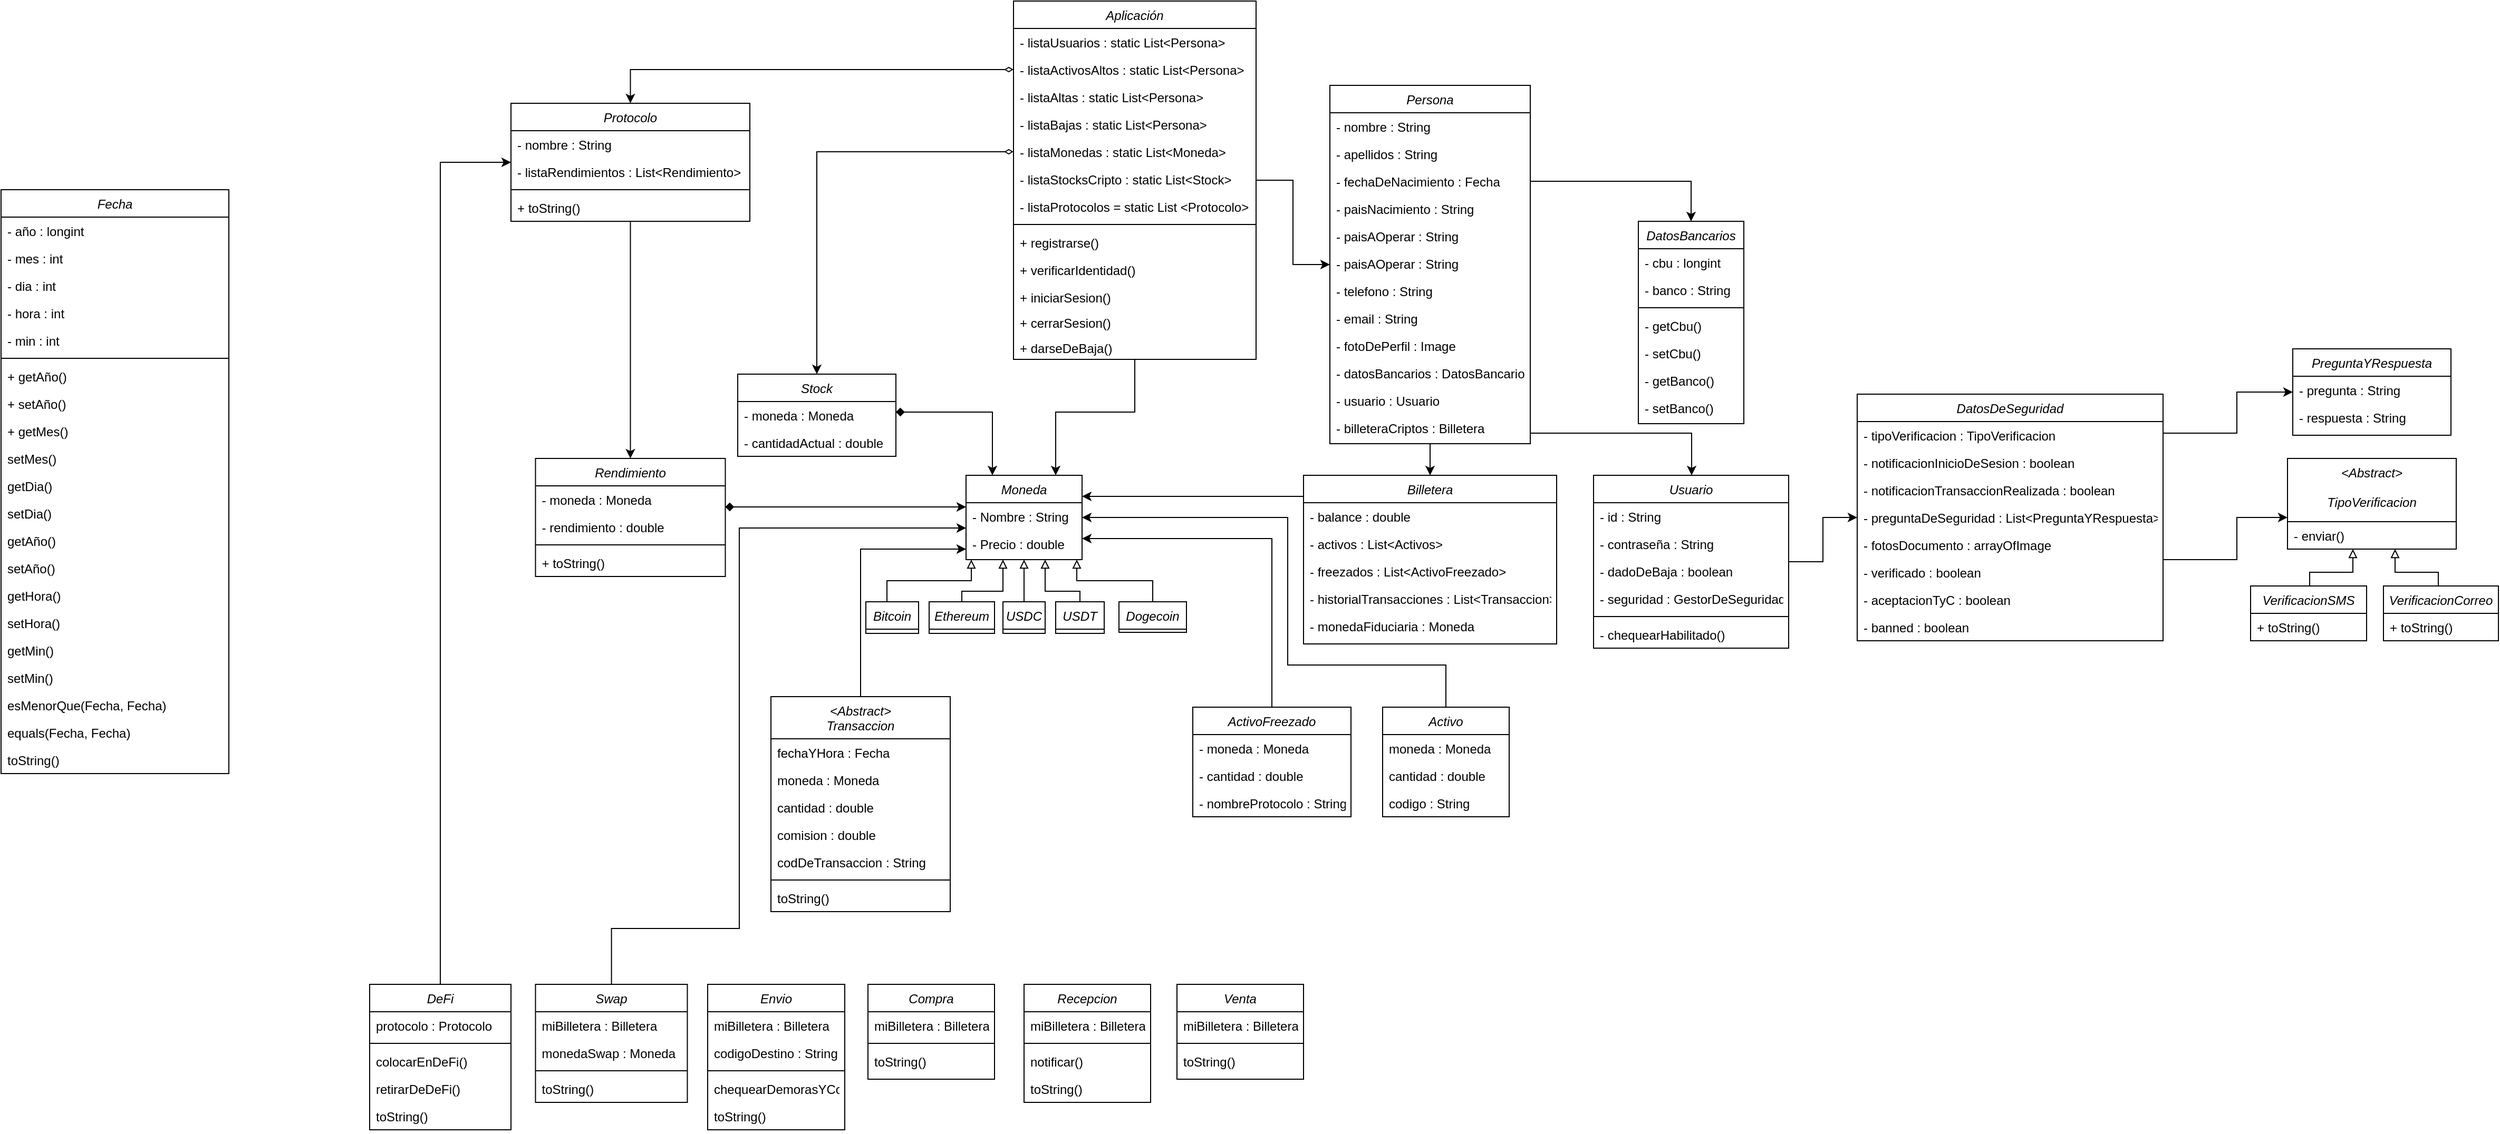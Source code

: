 <mxfile version="24.7.10">
  <diagram name="Página-1" id="NR62WoQhjPWwxRr1Rxn-">
    <mxGraphModel dx="1163" dy="627" grid="1" gridSize="10" guides="1" tooltips="1" connect="1" arrows="1" fold="1" page="1" pageScale="1" pageWidth="1600" pageHeight="1200" math="0" shadow="0">
      <root>
        <mxCell id="0" />
        <mxCell id="1" parent="0" />
        <mxCell id="cGzMn2-btZof8PWtjlkr-193" style="edgeStyle=orthogonalEdgeStyle;rounded=0;orthogonalLoop=1;jettySize=auto;html=1;exitX=1;exitY=0.5;exitDx=0;exitDy=0;" parent="1" source="cGzMn2-btZof8PWtjlkr-1" target="cGzMn2-btZof8PWtjlkr-18" edge="1">
          <mxGeometry relative="1" as="geometry">
            <Array as="points">
              <mxPoint x="1710" y="200" />
              <mxPoint x="1745" y="200" />
              <mxPoint x="1745" y="280" />
            </Array>
          </mxGeometry>
        </mxCell>
        <mxCell id="uPdgmqQ6__cbQZYuAYbr-20" style="edgeStyle=orthogonalEdgeStyle;rounded=0;orthogonalLoop=1;jettySize=auto;html=1;exitX=0.5;exitY=1;exitDx=0;exitDy=0;" edge="1" parent="1" source="cGzMn2-btZof8PWtjlkr-1" target="cGzMn2-btZof8PWtjlkr-55">
          <mxGeometry relative="1" as="geometry">
            <Array as="points">
              <mxPoint x="1595" y="420" />
              <mxPoint x="1520" y="420" />
            </Array>
          </mxGeometry>
        </mxCell>
        <mxCell id="cGzMn2-btZof8PWtjlkr-1" value="Aplicación" style="swimlane;fontStyle=2;align=center;verticalAlign=top;childLayout=stackLayout;horizontal=1;startSize=26;horizontalStack=0;resizeParent=1;resizeLast=0;collapsible=1;marginBottom=0;rounded=0;shadow=0;strokeWidth=1;fontSize=12;" parent="1" vertex="1">
          <mxGeometry x="1480" y="30" width="230" height="340" as="geometry">
            <mxRectangle x="230" y="140" width="160" height="26" as="alternateBounds" />
          </mxGeometry>
        </mxCell>
        <mxCell id="cGzMn2-btZof8PWtjlkr-2" value="- listaUsuarios : static List&lt;Persona&gt;" style="text;align=left;verticalAlign=top;spacingLeft=4;spacingRight=4;overflow=hidden;rotatable=0;points=[[0,0.5],[1,0.5]];portConstraint=eastwest;rounded=0;shadow=0;html=0;fontSize=12;" parent="cGzMn2-btZof8PWtjlkr-1" vertex="1">
          <mxGeometry y="26" width="230" height="26" as="geometry" />
        </mxCell>
        <mxCell id="cGzMn2-btZof8PWtjlkr-3" value="- listaActivosAltos : static List&lt;Persona&gt;" style="text;align=left;verticalAlign=top;spacingLeft=4;spacingRight=4;overflow=hidden;rotatable=0;points=[[0,0.5],[1,0.5]];portConstraint=eastwest;rounded=0;shadow=0;html=0;fontSize=12;" parent="cGzMn2-btZof8PWtjlkr-1" vertex="1">
          <mxGeometry y="52" width="230" height="26" as="geometry" />
        </mxCell>
        <mxCell id="cGzMn2-btZof8PWtjlkr-4" value="- listaAltas : static List&lt;Persona&gt;" style="text;align=left;verticalAlign=top;spacingLeft=4;spacingRight=4;overflow=hidden;rotatable=0;points=[[0,0.5],[1,0.5]];portConstraint=eastwest;rounded=0;shadow=0;html=0;fontSize=12;" parent="cGzMn2-btZof8PWtjlkr-1" vertex="1">
          <mxGeometry y="78" width="230" height="26" as="geometry" />
        </mxCell>
        <mxCell id="cGzMn2-btZof8PWtjlkr-5" value="- listaBajas : static List&lt;Persona&gt;" style="text;align=left;verticalAlign=top;spacingLeft=4;spacingRight=4;overflow=hidden;rotatable=0;points=[[0,0.5],[1,0.5]];portConstraint=eastwest;rounded=0;shadow=0;html=0;fontSize=12;" parent="cGzMn2-btZof8PWtjlkr-1" vertex="1">
          <mxGeometry y="104" width="230" height="26" as="geometry" />
        </mxCell>
        <mxCell id="cGzMn2-btZof8PWtjlkr-17" value="- listaMonedas : static List&lt;Moneda&gt;" style="text;align=left;verticalAlign=top;spacingLeft=4;spacingRight=4;overflow=hidden;rotatable=0;points=[[0,0.5],[1,0.5]];portConstraint=eastwest;rounded=0;shadow=0;html=0;fontSize=12;" parent="cGzMn2-btZof8PWtjlkr-1" vertex="1">
          <mxGeometry y="130" width="230" height="26" as="geometry" />
        </mxCell>
        <mxCell id="cGzMn2-btZof8PWtjlkr-6" value="- listaStocksCripto : static List&lt;Stock&gt;" style="text;align=left;verticalAlign=top;spacingLeft=4;spacingRight=4;overflow=hidden;rotatable=0;points=[[0,0.5],[1,0.5]];portConstraint=eastwest;rounded=0;shadow=0;html=0;fontSize=12;" parent="cGzMn2-btZof8PWtjlkr-1" vertex="1">
          <mxGeometry y="156" width="230" height="26" as="geometry" />
        </mxCell>
        <mxCell id="cGzMn2-btZof8PWtjlkr-76" value="- listaProtocolos = static List &lt;Protocolo&gt;" style="text;align=left;verticalAlign=top;spacingLeft=4;spacingRight=4;overflow=hidden;rotatable=0;points=[[0,0.5],[1,0.5]];portConstraint=eastwest;" parent="cGzMn2-btZof8PWtjlkr-1" vertex="1">
          <mxGeometry y="182" width="230" height="26" as="geometry" />
        </mxCell>
        <mxCell id="cGzMn2-btZof8PWtjlkr-7" value="" style="line;html=1;strokeWidth=1;align=left;verticalAlign=middle;spacingTop=-1;spacingLeft=3;spacingRight=3;rotatable=0;labelPosition=right;points=[];portConstraint=eastwest;fontSize=12;" parent="cGzMn2-btZof8PWtjlkr-1" vertex="1">
          <mxGeometry y="208" width="230" height="8" as="geometry" />
        </mxCell>
        <mxCell id="cGzMn2-btZof8PWtjlkr-8" value="+ registrarse()   " style="text;align=left;verticalAlign=top;spacingLeft=4;spacingRight=4;overflow=hidden;rotatable=0;points=[[0,0.5],[1,0.5]];portConstraint=eastwest;rounded=0;shadow=0;html=0;fontSize=12;" parent="cGzMn2-btZof8PWtjlkr-1" vertex="1">
          <mxGeometry y="216" width="230" height="26" as="geometry" />
        </mxCell>
        <mxCell id="cGzMn2-btZof8PWtjlkr-9" value="+ verificarIdentidad()" style="text;align=left;verticalAlign=top;spacingLeft=4;spacingRight=4;overflow=hidden;rotatable=0;points=[[0,0.5],[1,0.5]];portConstraint=eastwest;rounded=0;shadow=0;html=0;fontSize=12;" parent="cGzMn2-btZof8PWtjlkr-1" vertex="1">
          <mxGeometry y="242" width="230" height="26" as="geometry" />
        </mxCell>
        <mxCell id="cGzMn2-btZof8PWtjlkr-10" value="+ iniciarSesion()" style="text;align=left;verticalAlign=top;spacingLeft=4;spacingRight=4;overflow=hidden;rotatable=0;points=[[0,0.5],[1,0.5]];portConstraint=eastwest;fontSize=12;" parent="cGzMn2-btZof8PWtjlkr-1" vertex="1">
          <mxGeometry y="268" width="230" height="24" as="geometry" />
        </mxCell>
        <mxCell id="cGzMn2-btZof8PWtjlkr-11" value="+ cerrarSesion()" style="text;align=left;verticalAlign=top;spacingLeft=4;spacingRight=4;overflow=hidden;rotatable=0;points=[[0,0.5],[1,0.5]];portConstraint=eastwest;fontSize=12;" parent="cGzMn2-btZof8PWtjlkr-1" vertex="1">
          <mxGeometry y="292" width="230" height="24" as="geometry" />
        </mxCell>
        <mxCell id="cGzMn2-btZof8PWtjlkr-12" value="+ darseDeBaja()" style="text;align=left;verticalAlign=top;spacingLeft=4;spacingRight=4;overflow=hidden;rotatable=0;points=[[0,0.5],[1,0.5]];portConstraint=eastwest;fontSize=12;" parent="cGzMn2-btZof8PWtjlkr-1" vertex="1">
          <mxGeometry y="316" width="230" height="24" as="geometry" />
        </mxCell>
        <mxCell id="cGzMn2-btZof8PWtjlkr-225" style="edgeStyle=orthogonalEdgeStyle;rounded=0;orthogonalLoop=1;jettySize=auto;html=1;startArrow=diamond;startFill=1;" parent="1" source="cGzMn2-btZof8PWtjlkr-13" target="cGzMn2-btZof8PWtjlkr-55" edge="1">
          <mxGeometry relative="1" as="geometry">
            <Array as="points">
              <mxPoint x="1460" y="420" />
            </Array>
          </mxGeometry>
        </mxCell>
        <mxCell id="cGzMn2-btZof8PWtjlkr-13" value="Stock" style="swimlane;fontStyle=2;align=center;verticalAlign=top;childLayout=stackLayout;horizontal=1;startSize=26;horizontalStack=0;resizeParent=1;resizeLast=0;collapsible=1;marginBottom=0;rounded=0;shadow=0;strokeWidth=1;fontSize=12;" parent="1" vertex="1">
          <mxGeometry x="1218.5" y="384" width="150" height="78" as="geometry">
            <mxRectangle x="230" y="140" width="160" height="26" as="alternateBounds" />
          </mxGeometry>
        </mxCell>
        <mxCell id="cGzMn2-btZof8PWtjlkr-14" value="- moneda : Moneda" style="text;align=left;verticalAlign=top;spacingLeft=4;spacingRight=4;overflow=hidden;rotatable=0;points=[[0,0.5],[1,0.5]];portConstraint=eastwest;rounded=0;shadow=0;html=0;fontSize=12;" parent="cGzMn2-btZof8PWtjlkr-13" vertex="1">
          <mxGeometry y="26" width="150" height="26" as="geometry" />
        </mxCell>
        <mxCell id="cGzMn2-btZof8PWtjlkr-15" value="- cantidadActual : double" style="text;align=left;verticalAlign=top;spacingLeft=4;spacingRight=4;overflow=hidden;rotatable=0;points=[[0,0.5],[1,0.5]];portConstraint=eastwest;rounded=0;shadow=0;html=0;fontSize=12;" parent="cGzMn2-btZof8PWtjlkr-13" vertex="1">
          <mxGeometry y="52" width="150" height="26" as="geometry" />
        </mxCell>
        <mxCell id="cGzMn2-btZof8PWtjlkr-202" style="edgeStyle=orthogonalEdgeStyle;rounded=0;orthogonalLoop=1;jettySize=auto;html=1;" parent="1" source="cGzMn2-btZof8PWtjlkr-18" target="cGzMn2-btZof8PWtjlkr-48" edge="1">
          <mxGeometry relative="1" as="geometry" />
        </mxCell>
        <mxCell id="cGzMn2-btZof8PWtjlkr-18" value="Persona" style="swimlane;fontStyle=2;align=center;verticalAlign=top;childLayout=stackLayout;horizontal=1;startSize=26;horizontalStack=0;resizeParent=1;resizeLast=0;collapsible=1;marginBottom=0;rounded=0;shadow=0;strokeWidth=1;fontSize=12;" parent="1" vertex="1">
          <mxGeometry x="1780" y="110" width="190" height="340" as="geometry">
            <mxRectangle x="230" y="140" width="160" height="26" as="alternateBounds" />
          </mxGeometry>
        </mxCell>
        <mxCell id="cGzMn2-btZof8PWtjlkr-19" value="- nombre : String" style="text;align=left;verticalAlign=top;spacingLeft=4;spacingRight=4;overflow=hidden;rotatable=0;points=[[0,0.5],[1,0.5]];portConstraint=eastwest;rounded=0;shadow=0;html=0;fontSize=12;" parent="cGzMn2-btZof8PWtjlkr-18" vertex="1">
          <mxGeometry y="26" width="190" height="26" as="geometry" />
        </mxCell>
        <mxCell id="cGzMn2-btZof8PWtjlkr-20" value="- apellidos : String" style="text;align=left;verticalAlign=top;spacingLeft=4;spacingRight=4;overflow=hidden;rotatable=0;points=[[0,0.5],[1,0.5]];portConstraint=eastwest;rounded=0;shadow=0;html=0;fontSize=12;" parent="cGzMn2-btZof8PWtjlkr-18" vertex="1">
          <mxGeometry y="52" width="190" height="26" as="geometry" />
        </mxCell>
        <mxCell id="cGzMn2-btZof8PWtjlkr-21" value="- fechaDeNacimiento : Fecha" style="text;align=left;verticalAlign=top;spacingLeft=4;spacingRight=4;overflow=hidden;rotatable=0;points=[[0,0.5],[1,0.5]];portConstraint=eastwest;rounded=0;shadow=0;html=0;fontSize=12;" parent="cGzMn2-btZof8PWtjlkr-18" vertex="1">
          <mxGeometry y="78" width="190" height="26" as="geometry" />
        </mxCell>
        <mxCell id="cGzMn2-btZof8PWtjlkr-22" value="- paisNacimiento : String" style="text;align=left;verticalAlign=top;spacingLeft=4;spacingRight=4;overflow=hidden;rotatable=0;points=[[0,0.5],[1,0.5]];portConstraint=eastwest;rounded=0;shadow=0;html=0;fontSize=12;" parent="cGzMn2-btZof8PWtjlkr-18" vertex="1">
          <mxGeometry y="104" width="190" height="26" as="geometry" />
        </mxCell>
        <mxCell id="cGzMn2-btZof8PWtjlkr-23" value="- paisAOperar : String" style="text;align=left;verticalAlign=top;spacingLeft=4;spacingRight=4;overflow=hidden;rotatable=0;points=[[0,0.5],[1,0.5]];portConstraint=eastwest;rounded=0;shadow=0;html=0;fontSize=12;" parent="cGzMn2-btZof8PWtjlkr-18" vertex="1">
          <mxGeometry y="130" width="190" height="26" as="geometry" />
        </mxCell>
        <mxCell id="cGzMn2-btZof8PWtjlkr-32" value="- paisAOperar : String" style="text;align=left;verticalAlign=top;spacingLeft=4;spacingRight=4;overflow=hidden;rotatable=0;points=[[0,0.5],[1,0.5]];portConstraint=eastwest;rounded=0;shadow=0;html=0;fontSize=12;" parent="cGzMn2-btZof8PWtjlkr-18" vertex="1">
          <mxGeometry y="156" width="190" height="26" as="geometry" />
        </mxCell>
        <mxCell id="cGzMn2-btZof8PWtjlkr-24" value="- telefono : String" style="text;align=left;verticalAlign=top;spacingLeft=4;spacingRight=4;overflow=hidden;rotatable=0;points=[[0,0.5],[1,0.5]];portConstraint=eastwest;rounded=0;shadow=0;html=0;fontSize=12;" parent="cGzMn2-btZof8PWtjlkr-18" vertex="1">
          <mxGeometry y="182" width="190" height="26" as="geometry" />
        </mxCell>
        <mxCell id="cGzMn2-btZof8PWtjlkr-25" value="- email : String" style="text;align=left;verticalAlign=top;spacingLeft=4;spacingRight=4;overflow=hidden;rotatable=0;points=[[0,0.5],[1,0.5]];portConstraint=eastwest;rounded=0;shadow=0;html=0;fontSize=12;" parent="cGzMn2-btZof8PWtjlkr-18" vertex="1">
          <mxGeometry y="208" width="190" height="26" as="geometry" />
        </mxCell>
        <mxCell id="cGzMn2-btZof8PWtjlkr-30" value="- fotoDePerfil : Image" style="text;align=left;verticalAlign=top;spacingLeft=4;spacingRight=4;overflow=hidden;rotatable=0;points=[[0,0.5],[1,0.5]];portConstraint=eastwest;rounded=0;shadow=0;html=0;fontSize=12;" parent="cGzMn2-btZof8PWtjlkr-18" vertex="1">
          <mxGeometry y="234" width="190" height="26" as="geometry" />
        </mxCell>
        <mxCell id="cGzMn2-btZof8PWtjlkr-26" value="- datosBancarios : DatosBancarios" style="text;align=left;verticalAlign=top;spacingLeft=4;spacingRight=4;overflow=hidden;rotatable=0;points=[[0,0.5],[1,0.5]];portConstraint=eastwest;rounded=0;shadow=0;html=0;fontSize=12;" parent="cGzMn2-btZof8PWtjlkr-18" vertex="1">
          <mxGeometry y="260" width="190" height="26" as="geometry" />
        </mxCell>
        <mxCell id="cGzMn2-btZof8PWtjlkr-27" value="- usuario : Usuario" style="text;align=left;verticalAlign=top;spacingLeft=4;spacingRight=4;overflow=hidden;rotatable=0;points=[[0,0.5],[1,0.5]];portConstraint=eastwest;rounded=0;shadow=0;html=0;fontSize=12;" parent="cGzMn2-btZof8PWtjlkr-18" vertex="1">
          <mxGeometry y="286" width="190" height="26" as="geometry" />
        </mxCell>
        <mxCell id="cGzMn2-btZof8PWtjlkr-28" value="- billeteraCriptos : Billetera" style="text;align=left;verticalAlign=top;spacingLeft=4;spacingRight=4;overflow=hidden;rotatable=0;points=[[0,0.5],[1,0.5]];portConstraint=eastwest;rounded=0;shadow=0;html=0;fontSize=12;" parent="cGzMn2-btZof8PWtjlkr-18" vertex="1">
          <mxGeometry y="312" width="190" height="26" as="geometry" />
        </mxCell>
        <mxCell id="cGzMn2-btZof8PWtjlkr-203" style="edgeStyle=orthogonalEdgeStyle;rounded=0;orthogonalLoop=1;jettySize=auto;html=1;" parent="1" source="cGzMn2-btZof8PWtjlkr-33" target="cGzMn2-btZof8PWtjlkr-94" edge="1">
          <mxGeometry relative="1" as="geometry" />
        </mxCell>
        <mxCell id="cGzMn2-btZof8PWtjlkr-33" value="Usuario" style="swimlane;fontStyle=2;align=center;verticalAlign=top;childLayout=stackLayout;horizontal=1;startSize=26;horizontalStack=0;resizeParent=1;resizeLast=0;collapsible=1;marginBottom=0;rounded=0;shadow=0;strokeWidth=1;fontSize=12;" parent="1" vertex="1">
          <mxGeometry x="2030" y="480" width="185" height="164" as="geometry">
            <mxRectangle x="550" y="140" width="160" height="26" as="alternateBounds" />
          </mxGeometry>
        </mxCell>
        <mxCell id="cGzMn2-btZof8PWtjlkr-34" value="- id : String" style="text;align=left;verticalAlign=top;spacingLeft=4;spacingRight=4;overflow=hidden;rotatable=0;points=[[0,0.5],[1,0.5]];portConstraint=eastwest;fontSize=12;" parent="cGzMn2-btZof8PWtjlkr-33" vertex="1">
          <mxGeometry y="26" width="185" height="26" as="geometry" />
        </mxCell>
        <mxCell id="cGzMn2-btZof8PWtjlkr-35" value="- contraseña : String" style="text;align=left;verticalAlign=top;spacingLeft=4;spacingRight=4;overflow=hidden;rotatable=0;points=[[0,0.5],[1,0.5]];portConstraint=eastwest;rounded=0;shadow=0;html=0;fontSize=12;" parent="cGzMn2-btZof8PWtjlkr-33" vertex="1">
          <mxGeometry y="52" width="185" height="26" as="geometry" />
        </mxCell>
        <mxCell id="cGzMn2-btZof8PWtjlkr-36" value="- dadoDeBaja : boolean" style="text;align=left;verticalAlign=top;spacingLeft=4;spacingRight=4;overflow=hidden;rotatable=0;points=[[0,0.5],[1,0.5]];portConstraint=eastwest;rounded=0;shadow=0;html=0;fontSize=12;" parent="cGzMn2-btZof8PWtjlkr-33" vertex="1">
          <mxGeometry y="78" width="185" height="26" as="geometry" />
        </mxCell>
        <mxCell id="cGzMn2-btZof8PWtjlkr-37" value="- seguridad : GestorDeSeguridad" style="text;align=left;verticalAlign=top;spacingLeft=4;spacingRight=4;overflow=hidden;rotatable=0;points=[[0,0.5],[1,0.5]];portConstraint=eastwest;rounded=0;shadow=0;html=0;fontSize=12;" parent="cGzMn2-btZof8PWtjlkr-33" vertex="1">
          <mxGeometry y="104" width="185" height="26" as="geometry" />
        </mxCell>
        <mxCell id="cGzMn2-btZof8PWtjlkr-38" value="" style="line;html=1;strokeWidth=1;align=left;verticalAlign=middle;spacingTop=-1;spacingLeft=3;spacingRight=3;rotatable=0;labelPosition=right;points=[];portConstraint=eastwest;fontSize=12;" parent="cGzMn2-btZof8PWtjlkr-33" vertex="1">
          <mxGeometry y="130" width="185" height="8" as="geometry" />
        </mxCell>
        <mxCell id="cGzMn2-btZof8PWtjlkr-39" value="- chequearHabilitado()" style="text;align=left;verticalAlign=top;spacingLeft=4;spacingRight=4;overflow=hidden;rotatable=0;points=[[0,0.5],[1,0.5]];portConstraint=eastwest;fontSize=12;" parent="cGzMn2-btZof8PWtjlkr-33" vertex="1">
          <mxGeometry y="138" width="185" height="26" as="geometry" />
        </mxCell>
        <mxCell id="cGzMn2-btZof8PWtjlkr-40" value="DatosBancarios" style="swimlane;fontStyle=2;align=center;verticalAlign=top;childLayout=stackLayout;horizontal=1;startSize=26;horizontalStack=0;resizeParent=1;resizeLast=0;collapsible=1;marginBottom=0;rounded=0;shadow=0;strokeWidth=1;fontSize=12;" parent="1" vertex="1">
          <mxGeometry x="2072.5" y="239" width="100" height="192" as="geometry">
            <mxRectangle x="230" y="140" width="160" height="26" as="alternateBounds" />
          </mxGeometry>
        </mxCell>
        <mxCell id="cGzMn2-btZof8PWtjlkr-41" value="- cbu : longint" style="text;align=left;verticalAlign=top;spacingLeft=4;spacingRight=4;overflow=hidden;rotatable=0;points=[[0,0.5],[1,0.5]];portConstraint=eastwest;rounded=0;shadow=0;html=0;fontSize=12;" parent="cGzMn2-btZof8PWtjlkr-40" vertex="1">
          <mxGeometry y="26" width="100" height="26" as="geometry" />
        </mxCell>
        <mxCell id="cGzMn2-btZof8PWtjlkr-42" value="- banco : String" style="text;align=left;verticalAlign=top;spacingLeft=4;spacingRight=4;overflow=hidden;rotatable=0;points=[[0,0.5],[1,0.5]];portConstraint=eastwest;rounded=0;shadow=0;html=0;fontSize=12;" parent="cGzMn2-btZof8PWtjlkr-40" vertex="1">
          <mxGeometry y="52" width="100" height="26" as="geometry" />
        </mxCell>
        <mxCell id="cGzMn2-btZof8PWtjlkr-43" value="" style="line;html=1;strokeWidth=1;align=left;verticalAlign=middle;spacingTop=-1;spacingLeft=3;spacingRight=3;rotatable=0;labelPosition=right;points=[];portConstraint=eastwest;fontSize=12;" parent="cGzMn2-btZof8PWtjlkr-40" vertex="1">
          <mxGeometry y="78" width="100" height="8" as="geometry" />
        </mxCell>
        <mxCell id="cGzMn2-btZof8PWtjlkr-44" value="- getCbu()" style="text;align=left;verticalAlign=top;spacingLeft=4;spacingRight=4;overflow=hidden;rotatable=0;points=[[0,0.5],[1,0.5]];portConstraint=eastwest;rounded=0;shadow=0;html=0;fontSize=12;" parent="cGzMn2-btZof8PWtjlkr-40" vertex="1">
          <mxGeometry y="86" width="100" height="26" as="geometry" />
        </mxCell>
        <mxCell id="cGzMn2-btZof8PWtjlkr-45" value="- setCbu()" style="text;align=left;verticalAlign=top;spacingLeft=4;spacingRight=4;overflow=hidden;rotatable=0;points=[[0,0.5],[1,0.5]];portConstraint=eastwest;rounded=0;shadow=0;html=0;fontSize=12;" parent="cGzMn2-btZof8PWtjlkr-40" vertex="1">
          <mxGeometry y="112" width="100" height="26" as="geometry" />
        </mxCell>
        <mxCell id="cGzMn2-btZof8PWtjlkr-46" value="- getBanco()" style="text;align=left;verticalAlign=top;spacingLeft=4;spacingRight=4;overflow=hidden;rotatable=0;points=[[0,0.5],[1,0.5]];portConstraint=eastwest;rounded=0;shadow=0;html=0;fontSize=12;" parent="cGzMn2-btZof8PWtjlkr-40" vertex="1">
          <mxGeometry y="138" width="100" height="26" as="geometry" />
        </mxCell>
        <mxCell id="cGzMn2-btZof8PWtjlkr-47" value="- setBanco()" style="text;align=left;verticalAlign=top;spacingLeft=4;spacingRight=4;overflow=hidden;rotatable=0;points=[[0,0.5],[1,0.5]];portConstraint=eastwest;rounded=0;shadow=0;html=0;fontSize=12;" parent="cGzMn2-btZof8PWtjlkr-40" vertex="1">
          <mxGeometry y="164" width="100" height="26" as="geometry" />
        </mxCell>
        <mxCell id="uPdgmqQ6__cbQZYuAYbr-6" style="edgeStyle=orthogonalEdgeStyle;rounded=0;orthogonalLoop=1;jettySize=auto;html=1;" edge="1" parent="1" source="cGzMn2-btZof8PWtjlkr-48" target="cGzMn2-btZof8PWtjlkr-55">
          <mxGeometry relative="1" as="geometry">
            <Array as="points">
              <mxPoint x="1600" y="500" />
              <mxPoint x="1600" y="500" />
            </Array>
          </mxGeometry>
        </mxCell>
        <mxCell id="cGzMn2-btZof8PWtjlkr-48" value="Billetera" style="swimlane;fontStyle=2;align=center;verticalAlign=top;childLayout=stackLayout;horizontal=1;startSize=26;horizontalStack=0;resizeParent=1;resizeLast=0;collapsible=1;marginBottom=0;rounded=0;shadow=0;strokeWidth=1;fontSize=12;" parent="1" vertex="1">
          <mxGeometry x="1755" y="480" width="240" height="160" as="geometry">
            <mxRectangle x="230" y="140" width="160" height="26" as="alternateBounds" />
          </mxGeometry>
        </mxCell>
        <mxCell id="cGzMn2-btZof8PWtjlkr-50" value="- balance : double" style="text;align=left;verticalAlign=top;spacingLeft=4;spacingRight=4;overflow=hidden;rotatable=0;points=[[0,0.5],[1,0.5]];portConstraint=eastwest;rounded=0;shadow=0;html=0;fontSize=12;" parent="cGzMn2-btZof8PWtjlkr-48" vertex="1">
          <mxGeometry y="26" width="240" height="26" as="geometry" />
        </mxCell>
        <mxCell id="cGzMn2-btZof8PWtjlkr-51" value="- activos : List&lt;Activos&gt;" style="text;align=left;verticalAlign=top;spacingLeft=4;spacingRight=4;overflow=hidden;rotatable=0;points=[[0,0.5],[1,0.5]];portConstraint=eastwest;rounded=0;shadow=0;html=0;fontSize=12;" parent="cGzMn2-btZof8PWtjlkr-48" vertex="1">
          <mxGeometry y="52" width="240" height="26" as="geometry" />
        </mxCell>
        <mxCell id="cGzMn2-btZof8PWtjlkr-52" value="- freezados : List&lt;ActivoFreezado&gt;" style="text;align=left;verticalAlign=top;spacingLeft=4;spacingRight=4;overflow=hidden;rotatable=0;points=[[0,0.5],[1,0.5]];portConstraint=eastwest;rounded=0;shadow=0;html=0;fontSize=12;" parent="cGzMn2-btZof8PWtjlkr-48" vertex="1">
          <mxGeometry y="78" width="240" height="26" as="geometry" />
        </mxCell>
        <mxCell id="cGzMn2-btZof8PWtjlkr-53" value="- historialTransacciones : List&lt;Transaccion&gt;" style="text;align=left;verticalAlign=top;spacingLeft=4;spacingRight=4;overflow=hidden;rotatable=0;points=[[0,0.5],[1,0.5]];portConstraint=eastwest;rounded=0;shadow=0;html=0;fontSize=12;" parent="cGzMn2-btZof8PWtjlkr-48" vertex="1">
          <mxGeometry y="104" width="240" height="26" as="geometry" />
        </mxCell>
        <mxCell id="cGzMn2-btZof8PWtjlkr-49" value="- monedaFiduciaria : Moneda" style="text;align=left;verticalAlign=top;spacingLeft=4;spacingRight=4;overflow=hidden;rotatable=0;points=[[0,0.5],[1,0.5]];portConstraint=eastwest;rounded=0;shadow=0;html=0;fontSize=12;" parent="cGzMn2-btZof8PWtjlkr-48" vertex="1">
          <mxGeometry y="130" width="240" height="26" as="geometry" />
        </mxCell>
        <mxCell id="cGzMn2-btZof8PWtjlkr-55" value="Moneda" style="swimlane;fontStyle=2;align=center;verticalAlign=top;childLayout=stackLayout;horizontal=1;startSize=26;horizontalStack=0;resizeParent=1;resizeLast=0;collapsible=1;marginBottom=0;rounded=0;shadow=0;strokeWidth=1;" parent="1" vertex="1">
          <mxGeometry x="1435" y="480" width="110" height="80" as="geometry">
            <mxRectangle x="320" y="12" width="160" height="26" as="alternateBounds" />
          </mxGeometry>
        </mxCell>
        <mxCell id="cGzMn2-btZof8PWtjlkr-56" value="- Nombre : String" style="text;align=left;verticalAlign=top;spacingLeft=4;spacingRight=4;overflow=hidden;rotatable=0;points=[[0,0.5],[1,0.5]];portConstraint=eastwest;" parent="cGzMn2-btZof8PWtjlkr-55" vertex="1">
          <mxGeometry y="26" width="110" height="26" as="geometry" />
        </mxCell>
        <mxCell id="cGzMn2-btZof8PWtjlkr-57" value="- Precio : double" style="text;align=left;verticalAlign=top;spacingLeft=4;spacingRight=4;overflow=hidden;rotatable=0;points=[[0,0.5],[1,0.5]];portConstraint=eastwest;rounded=0;shadow=0;html=0;" parent="cGzMn2-btZof8PWtjlkr-55" vertex="1">
          <mxGeometry y="52" width="110" height="26" as="geometry" />
        </mxCell>
        <mxCell id="uPdgmqQ6__cbQZYuAYbr-17" style="edgeStyle=orthogonalEdgeStyle;rounded=0;orthogonalLoop=1;jettySize=auto;html=1;" edge="1" parent="1" source="cGzMn2-btZof8PWtjlkr-58" target="cGzMn2-btZof8PWtjlkr-55">
          <mxGeometry relative="1" as="geometry">
            <Array as="points">
              <mxPoint x="1890" y="660" />
              <mxPoint x="1740" y="660" />
              <mxPoint x="1740" y="520" />
            </Array>
          </mxGeometry>
        </mxCell>
        <mxCell id="cGzMn2-btZof8PWtjlkr-58" value="Activo" style="swimlane;fontStyle=2;align=center;verticalAlign=top;childLayout=stackLayout;horizontal=1;startSize=26;horizontalStack=0;resizeParent=1;resizeLast=0;collapsible=1;marginBottom=0;rounded=0;shadow=0;strokeWidth=1;" parent="1" vertex="1">
          <mxGeometry x="1830" y="700" width="120" height="104" as="geometry">
            <mxRectangle x="320" y="12" width="160" height="26" as="alternateBounds" />
          </mxGeometry>
        </mxCell>
        <mxCell id="cGzMn2-btZof8PWtjlkr-59" value="moneda : Moneda" style="text;align=left;verticalAlign=top;spacingLeft=4;spacingRight=4;overflow=hidden;rotatable=0;points=[[0,0.5],[1,0.5]];portConstraint=eastwest;" parent="cGzMn2-btZof8PWtjlkr-58" vertex="1">
          <mxGeometry y="26" width="120" height="26" as="geometry" />
        </mxCell>
        <mxCell id="cGzMn2-btZof8PWtjlkr-60" value="cantidad : double" style="text;align=left;verticalAlign=top;spacingLeft=4;spacingRight=4;overflow=hidden;rotatable=0;points=[[0,0.5],[1,0.5]];portConstraint=eastwest;rounded=0;shadow=0;html=0;" parent="cGzMn2-btZof8PWtjlkr-58" vertex="1">
          <mxGeometry y="52" width="120" height="26" as="geometry" />
        </mxCell>
        <mxCell id="cGzMn2-btZof8PWtjlkr-61" value="codigo : String" style="text;align=left;verticalAlign=top;spacingLeft=4;spacingRight=4;overflow=hidden;rotatable=0;points=[[0,0.5],[1,0.5]];portConstraint=eastwest;rounded=0;shadow=0;html=0;" parent="cGzMn2-btZof8PWtjlkr-58" vertex="1">
          <mxGeometry y="78" width="120" height="26" as="geometry" />
        </mxCell>
        <mxCell id="uPdgmqQ6__cbQZYuAYbr-16" style="edgeStyle=orthogonalEdgeStyle;rounded=0;orthogonalLoop=1;jettySize=auto;html=1;" edge="1" parent="1" source="cGzMn2-btZof8PWtjlkr-62" target="cGzMn2-btZof8PWtjlkr-55">
          <mxGeometry relative="1" as="geometry">
            <Array as="points">
              <mxPoint x="1725" y="540" />
            </Array>
          </mxGeometry>
        </mxCell>
        <mxCell id="cGzMn2-btZof8PWtjlkr-62" value="ActivoFreezado" style="swimlane;fontStyle=2;align=center;verticalAlign=top;childLayout=stackLayout;horizontal=1;startSize=26;horizontalStack=0;resizeParent=1;resizeLast=0;collapsible=1;marginBottom=0;rounded=0;shadow=0;strokeWidth=1;spacing=2;" parent="1" vertex="1">
          <mxGeometry x="1650" y="700" width="150" height="104" as="geometry">
            <mxRectangle x="320" y="12" width="160" height="26" as="alternateBounds" />
          </mxGeometry>
        </mxCell>
        <mxCell id="cGzMn2-btZof8PWtjlkr-83" value="- moneda : Moneda" style="text;align=left;verticalAlign=top;spacingLeft=4;spacingRight=4;overflow=hidden;rotatable=0;points=[[0,0.5],[1,0.5]];portConstraint=eastwest;rounded=0;shadow=0;html=0;fontSize=12;" parent="cGzMn2-btZof8PWtjlkr-62" vertex="1">
          <mxGeometry y="26" width="150" height="26" as="geometry" />
        </mxCell>
        <mxCell id="cGzMn2-btZof8PWtjlkr-84" value="- cantidad : double" style="text;align=left;verticalAlign=top;spacingLeft=4;spacingRight=4;overflow=hidden;rotatable=0;points=[[0,0.5],[1,0.5]];portConstraint=eastwest;rounded=0;shadow=0;html=0;" parent="cGzMn2-btZof8PWtjlkr-62" vertex="1">
          <mxGeometry y="52" width="150" height="26" as="geometry" />
        </mxCell>
        <mxCell id="cGzMn2-btZof8PWtjlkr-85" value="- nombreProtocolo : String" style="text;align=left;verticalAlign=top;spacingLeft=4;spacingRight=4;overflow=hidden;rotatable=0;points=[[0,0.5],[1,0.5]];portConstraint=eastwest;rounded=0;shadow=0;html=0;fontSize=12;" parent="cGzMn2-btZof8PWtjlkr-62" vertex="1">
          <mxGeometry y="78" width="150" height="26" as="geometry" />
        </mxCell>
        <mxCell id="cGzMn2-btZof8PWtjlkr-198" style="edgeStyle=orthogonalEdgeStyle;rounded=0;orthogonalLoop=1;jettySize=auto;html=1;exitX=0.5;exitY=1;exitDx=0;exitDy=0;entryX=0.5;entryY=0;entryDx=0;entryDy=0;" parent="1" source="cGzMn2-btZof8PWtjlkr-71" target="cGzMn2-btZof8PWtjlkr-77" edge="1">
          <mxGeometry relative="1" as="geometry" />
        </mxCell>
        <mxCell id="cGzMn2-btZof8PWtjlkr-71" value="Protocolo" style="swimlane;fontStyle=2;align=center;verticalAlign=top;childLayout=stackLayout;horizontal=1;startSize=26;horizontalStack=0;resizeParent=1;resizeLast=0;collapsible=1;marginBottom=0;rounded=0;shadow=0;strokeWidth=1;fontSize=12;" parent="1" vertex="1">
          <mxGeometry x="1003.5" y="127" width="226.5" height="112" as="geometry">
            <mxRectangle x="230" y="140" width="160" height="26" as="alternateBounds" />
          </mxGeometry>
        </mxCell>
        <mxCell id="cGzMn2-btZof8PWtjlkr-72" value="- nombre : String" style="text;align=left;verticalAlign=top;spacingLeft=4;spacingRight=4;overflow=hidden;rotatable=0;points=[[0,0.5],[1,0.5]];portConstraint=eastwest;rounded=0;shadow=0;html=0;fontSize=12;" parent="cGzMn2-btZof8PWtjlkr-71" vertex="1">
          <mxGeometry y="26" width="226.5" height="26" as="geometry" />
        </mxCell>
        <mxCell id="cGzMn2-btZof8PWtjlkr-73" value="- listaRendimientos : List&lt;Rendimiento&gt;" style="text;align=left;verticalAlign=top;spacingLeft=4;spacingRight=4;overflow=hidden;rotatable=0;points=[[0,0.5],[1,0.5]];portConstraint=eastwest;rounded=0;shadow=0;html=0;fontSize=12;" parent="cGzMn2-btZof8PWtjlkr-71" vertex="1">
          <mxGeometry y="52" width="226.5" height="26" as="geometry" />
        </mxCell>
        <mxCell id="cGzMn2-btZof8PWtjlkr-74" value="" style="line;html=1;strokeWidth=1;align=left;verticalAlign=middle;spacingTop=-1;spacingLeft=3;spacingRight=3;rotatable=0;labelPosition=right;points=[];portConstraint=eastwest;fontSize=12;" parent="cGzMn2-btZof8PWtjlkr-71" vertex="1">
          <mxGeometry y="78" width="226.5" height="8" as="geometry" />
        </mxCell>
        <mxCell id="cGzMn2-btZof8PWtjlkr-75" value="+ toString()" style="text;align=left;verticalAlign=top;spacingLeft=4;spacingRight=4;overflow=hidden;rotatable=0;points=[[0,0.5],[1,0.5]];portConstraint=eastwest;rounded=0;shadow=0;html=0;fontSize=12;" parent="cGzMn2-btZof8PWtjlkr-71" vertex="1">
          <mxGeometry y="86" width="226.5" height="24" as="geometry" />
        </mxCell>
        <mxCell id="cGzMn2-btZof8PWtjlkr-226" style="edgeStyle=orthogonalEdgeStyle;rounded=0;orthogonalLoop=1;jettySize=auto;html=1;startArrow=diamond;startFill=1;" parent="1" source="cGzMn2-btZof8PWtjlkr-77" target="cGzMn2-btZof8PWtjlkr-55" edge="1">
          <mxGeometry relative="1" as="geometry">
            <Array as="points">
              <mxPoint x="1320" y="510" />
              <mxPoint x="1320" y="510" />
            </Array>
          </mxGeometry>
        </mxCell>
        <mxCell id="cGzMn2-btZof8PWtjlkr-77" value="Rendimiento" style="swimlane;fontStyle=2;align=center;verticalAlign=top;childLayout=stackLayout;horizontal=1;startSize=26;horizontalStack=0;resizeParent=1;resizeLast=0;collapsible=1;marginBottom=0;rounded=0;shadow=0;strokeWidth=1;fontSize=12;" parent="1" vertex="1">
          <mxGeometry x="1026.75" y="464" width="180" height="112" as="geometry">
            <mxRectangle x="230" y="140" width="160" height="26" as="alternateBounds" />
          </mxGeometry>
        </mxCell>
        <mxCell id="cGzMn2-btZof8PWtjlkr-78" value="- moneda : Moneda" style="text;align=left;verticalAlign=top;spacingLeft=4;spacingRight=4;overflow=hidden;rotatable=0;points=[[0,0.5],[1,0.5]];portConstraint=eastwest;rounded=0;shadow=0;html=0;fontSize=12;" parent="cGzMn2-btZof8PWtjlkr-77" vertex="1">
          <mxGeometry y="26" width="180" height="26" as="geometry" />
        </mxCell>
        <mxCell id="cGzMn2-btZof8PWtjlkr-79" value="- rendimiento : double" style="text;align=left;verticalAlign=top;spacingLeft=4;spacingRight=4;overflow=hidden;rotatable=0;points=[[0,0.5],[1,0.5]];portConstraint=eastwest;rounded=0;shadow=0;html=0;fontSize=12;" parent="cGzMn2-btZof8PWtjlkr-77" vertex="1">
          <mxGeometry y="52" width="180" height="26" as="geometry" />
        </mxCell>
        <mxCell id="cGzMn2-btZof8PWtjlkr-80" value="" style="line;html=1;strokeWidth=1;align=left;verticalAlign=middle;spacingTop=-1;spacingLeft=3;spacingRight=3;rotatable=0;labelPosition=right;points=[];portConstraint=eastwest;fontSize=12;" parent="cGzMn2-btZof8PWtjlkr-77" vertex="1">
          <mxGeometry y="78" width="180" height="8" as="geometry" />
        </mxCell>
        <mxCell id="cGzMn2-btZof8PWtjlkr-81" value="+ toString()" style="text;align=left;verticalAlign=top;spacingLeft=4;spacingRight=4;overflow=hidden;rotatable=0;points=[[0,0.5],[1,0.5]];portConstraint=eastwest;rounded=0;shadow=0;html=0;fontSize=12;" parent="cGzMn2-btZof8PWtjlkr-77" vertex="1">
          <mxGeometry y="86" width="180" height="26" as="geometry" />
        </mxCell>
        <mxCell id="cGzMn2-btZof8PWtjlkr-94" value="DatosDeSeguridad" style="swimlane;fontStyle=2;align=center;verticalAlign=top;childLayout=stackLayout;horizontal=1;startSize=26;horizontalStack=0;resizeParent=1;resizeLast=0;collapsible=1;marginBottom=0;rounded=0;shadow=0;strokeWidth=1;" parent="1" vertex="1">
          <mxGeometry x="2280" y="403" width="290" height="234" as="geometry">
            <mxRectangle x="320" y="12" width="160" height="26" as="alternateBounds" />
          </mxGeometry>
        </mxCell>
        <mxCell id="cGzMn2-btZof8PWtjlkr-95" value="- tipoVerificacion : TipoVerificacion" style="text;align=left;verticalAlign=top;spacingLeft=4;spacingRight=4;overflow=hidden;rotatable=0;points=[[0,0.5],[1,0.5]];portConstraint=eastwest;" parent="cGzMn2-btZof8PWtjlkr-94" vertex="1">
          <mxGeometry y="26" width="290" height="26" as="geometry" />
        </mxCell>
        <mxCell id="cGzMn2-btZof8PWtjlkr-96" value="- notificacionInicioDeSesion : boolean" style="text;align=left;verticalAlign=top;spacingLeft=4;spacingRight=4;overflow=hidden;rotatable=0;points=[[0,0.5],[1,0.5]];portConstraint=eastwest;rounded=0;shadow=0;html=0;" parent="cGzMn2-btZof8PWtjlkr-94" vertex="1">
          <mxGeometry y="52" width="290" height="26" as="geometry" />
        </mxCell>
        <mxCell id="cGzMn2-btZof8PWtjlkr-98" value="- notificacionTransaccionRealizada : boolean" style="text;align=left;verticalAlign=top;spacingLeft=4;spacingRight=4;overflow=hidden;rotatable=0;points=[[0,0.5],[1,0.5]];portConstraint=eastwest;rounded=0;shadow=0;html=0;" parent="cGzMn2-btZof8PWtjlkr-94" vertex="1">
          <mxGeometry y="78" width="290" height="26" as="geometry" />
        </mxCell>
        <mxCell id="cGzMn2-btZof8PWtjlkr-97" value="- preguntaDeSeguridad : List&lt;PreguntaYRespuesta&gt;" style="text;align=left;verticalAlign=top;spacingLeft=4;spacingRight=4;overflow=hidden;rotatable=0;points=[[0,0.5],[1,0.5]];portConstraint=eastwest;rounded=0;shadow=0;html=0;" parent="cGzMn2-btZof8PWtjlkr-94" vertex="1">
          <mxGeometry y="104" width="290" height="26" as="geometry" />
        </mxCell>
        <mxCell id="cGzMn2-btZof8PWtjlkr-99" value="- fotosDocumento : arrayOfImage" style="text;align=left;verticalAlign=top;spacingLeft=4;spacingRight=4;overflow=hidden;rotatable=0;points=[[0,0.5],[1,0.5]];portConstraint=eastwest;rounded=0;shadow=0;html=0;" parent="cGzMn2-btZof8PWtjlkr-94" vertex="1">
          <mxGeometry y="130" width="290" height="26" as="geometry" />
        </mxCell>
        <mxCell id="cGzMn2-btZof8PWtjlkr-100" value="- verificado : boolean" style="text;align=left;verticalAlign=top;spacingLeft=4;spacingRight=4;overflow=hidden;rotatable=0;points=[[0,0.5],[1,0.5]];portConstraint=eastwest;rounded=0;shadow=0;html=0;" parent="cGzMn2-btZof8PWtjlkr-94" vertex="1">
          <mxGeometry y="156" width="290" height="26" as="geometry" />
        </mxCell>
        <mxCell id="cGzMn2-btZof8PWtjlkr-106" value="- aceptacionTyC : boolean" style="text;align=left;verticalAlign=top;spacingLeft=4;spacingRight=4;overflow=hidden;rotatable=0;points=[[0,0.5],[1,0.5]];portConstraint=eastwest;rounded=0;shadow=0;html=0;fontSize=12;" parent="cGzMn2-btZof8PWtjlkr-94" vertex="1">
          <mxGeometry y="182" width="290" height="26" as="geometry" />
        </mxCell>
        <mxCell id="cGzMn2-btZof8PWtjlkr-101" value="- banned : boolean" style="text;align=left;verticalAlign=top;spacingLeft=4;spacingRight=4;overflow=hidden;rotatable=0;points=[[0,0.5],[1,0.5]];portConstraint=eastwest;rounded=0;shadow=0;html=0;" parent="cGzMn2-btZof8PWtjlkr-94" vertex="1">
          <mxGeometry y="208" width="290" height="26" as="geometry" />
        </mxCell>
        <mxCell id="cGzMn2-btZof8PWtjlkr-102" value="PreguntaYRespuesta" style="swimlane;fontStyle=2;align=center;verticalAlign=top;childLayout=stackLayout;horizontal=1;startSize=26;horizontalStack=0;resizeParent=1;resizeLast=0;collapsible=1;marginBottom=0;rounded=0;shadow=0;strokeWidth=1;fontSize=12;" parent="1" vertex="1">
          <mxGeometry x="2693" y="360" width="150" height="82" as="geometry">
            <mxRectangle x="230" y="140" width="160" height="26" as="alternateBounds" />
          </mxGeometry>
        </mxCell>
        <mxCell id="cGzMn2-btZof8PWtjlkr-103" value="- pregunta : String" style="text;align=left;verticalAlign=top;spacingLeft=4;spacingRight=4;overflow=hidden;rotatable=0;points=[[0,0.5],[1,0.5]];portConstraint=eastwest;rounded=0;shadow=0;html=0;fontSize=12;" parent="cGzMn2-btZof8PWtjlkr-102" vertex="1">
          <mxGeometry y="26" width="150" height="26" as="geometry" />
        </mxCell>
        <mxCell id="cGzMn2-btZof8PWtjlkr-104" value="- respuesta : String" style="text;align=left;verticalAlign=top;spacingLeft=4;spacingRight=4;overflow=hidden;rotatable=0;points=[[0,0.5],[1,0.5]];portConstraint=eastwest;rounded=0;shadow=0;html=0;fontSize=12;" parent="cGzMn2-btZof8PWtjlkr-102" vertex="1">
          <mxGeometry y="52" width="150" height="26" as="geometry" />
        </mxCell>
        <mxCell id="cGzMn2-btZof8PWtjlkr-107" value="&lt;Abstract&gt;&#xa;&#xa;TipoVerificacion" style="swimlane;fontStyle=2;align=center;verticalAlign=top;childLayout=stackLayout;horizontal=1;startSize=60;horizontalStack=0;resizeParent=1;resizeLast=0;collapsible=1;marginBottom=0;rounded=0;shadow=0;strokeWidth=1;fontSize=12;" parent="1" vertex="1">
          <mxGeometry x="2688" y="464" width="160" height="86" as="geometry">
            <mxRectangle x="230" y="140" width="160" height="26" as="alternateBounds" />
          </mxGeometry>
        </mxCell>
        <mxCell id="cGzMn2-btZof8PWtjlkr-110" value="- enviar()" style="text;align=left;verticalAlign=top;spacingLeft=4;spacingRight=4;overflow=hidden;rotatable=0;points=[[0,0.5],[1,0.5]];portConstraint=eastwest;rounded=0;shadow=0;html=0;fontSize=12;" parent="cGzMn2-btZof8PWtjlkr-107" vertex="1">
          <mxGeometry y="60" width="160" height="26" as="geometry" />
        </mxCell>
        <mxCell id="cGzMn2-btZof8PWtjlkr-214" style="edgeStyle=orthogonalEdgeStyle;rounded=0;orthogonalLoop=1;jettySize=auto;html=1;endArrow=block;endFill=0;" parent="1" source="cGzMn2-btZof8PWtjlkr-112" target="cGzMn2-btZof8PWtjlkr-107" edge="1">
          <mxGeometry relative="1" as="geometry">
            <Array as="points">
              <mxPoint x="2709" y="572" />
              <mxPoint x="2750" y="572" />
            </Array>
          </mxGeometry>
        </mxCell>
        <mxCell id="cGzMn2-btZof8PWtjlkr-112" value="VerificacionSMS" style="swimlane;fontStyle=2;align=center;verticalAlign=top;childLayout=stackLayout;horizontal=1;startSize=26;horizontalStack=0;resizeParent=1;resizeLast=0;collapsible=1;marginBottom=0;rounded=0;shadow=0;strokeWidth=1;fontSize=12;" parent="1" vertex="1">
          <mxGeometry x="2653" y="585" width="110" height="52" as="geometry">
            <mxRectangle x="230" y="140" width="160" height="26" as="alternateBounds" />
          </mxGeometry>
        </mxCell>
        <mxCell id="cGzMn2-btZof8PWtjlkr-111" value="+ toString()" style="text;align=left;verticalAlign=top;spacingLeft=4;spacingRight=4;overflow=hidden;rotatable=0;points=[[0,0.5],[1,0.5]];portConstraint=eastwest;rounded=0;shadow=0;html=0;fontSize=12;" parent="cGzMn2-btZof8PWtjlkr-112" vertex="1">
          <mxGeometry y="26" width="110" height="26" as="geometry" />
        </mxCell>
        <mxCell id="cGzMn2-btZof8PWtjlkr-215" style="edgeStyle=orthogonalEdgeStyle;rounded=0;orthogonalLoop=1;jettySize=auto;html=1;endArrow=block;endFill=0;" parent="1" source="cGzMn2-btZof8PWtjlkr-115" target="cGzMn2-btZof8PWtjlkr-107" edge="1">
          <mxGeometry relative="1" as="geometry">
            <Array as="points">
              <mxPoint x="2831" y="572" />
              <mxPoint x="2790" y="572" />
            </Array>
          </mxGeometry>
        </mxCell>
        <mxCell id="cGzMn2-btZof8PWtjlkr-115" value="VerificacionCorreo" style="swimlane;fontStyle=2;align=center;verticalAlign=top;childLayout=stackLayout;horizontal=1;startSize=26;horizontalStack=0;resizeParent=1;resizeLast=0;collapsible=1;marginBottom=0;rounded=0;shadow=0;strokeWidth=1;fontSize=12;labelBackgroundColor=default;" parent="1" vertex="1">
          <mxGeometry x="2779" y="585" width="109" height="52" as="geometry">
            <mxRectangle x="230" y="140" width="160" height="26" as="alternateBounds" />
          </mxGeometry>
        </mxCell>
        <mxCell id="cGzMn2-btZof8PWtjlkr-116" value="+ toString()" style="text;align=left;verticalAlign=top;spacingLeft=4;spacingRight=4;overflow=hidden;rotatable=0;points=[[0,0.5],[1,0.5]];portConstraint=eastwest;rounded=0;shadow=0;html=0;fontSize=12;" parent="cGzMn2-btZof8PWtjlkr-115" vertex="1">
          <mxGeometry y="26" width="109" height="26" as="geometry" />
        </mxCell>
        <mxCell id="cGzMn2-btZof8PWtjlkr-117" value="Fecha" style="swimlane;fontStyle=2;align=center;verticalAlign=top;childLayout=stackLayout;horizontal=1;startSize=26;horizontalStack=0;resizeParent=1;resizeLast=0;collapsible=1;marginBottom=0;rounded=0;shadow=0;strokeWidth=1;fontSize=12;" parent="1" vertex="1">
          <mxGeometry x="520" y="209" width="216" height="554" as="geometry">
            <mxRectangle x="230" y="140" width="160" height="26" as="alternateBounds" />
          </mxGeometry>
        </mxCell>
        <mxCell id="cGzMn2-btZof8PWtjlkr-118" value="- año : longint" style="text;align=left;verticalAlign=top;spacingLeft=4;spacingRight=4;overflow=hidden;rotatable=0;points=[[0,0.5],[1,0.5]];portConstraint=eastwest;rounded=0;shadow=0;html=0;fontSize=12;" parent="cGzMn2-btZof8PWtjlkr-117" vertex="1">
          <mxGeometry y="26" width="216" height="26" as="geometry" />
        </mxCell>
        <mxCell id="cGzMn2-btZof8PWtjlkr-119" value="- mes : int" style="text;align=left;verticalAlign=top;spacingLeft=4;spacingRight=4;overflow=hidden;rotatable=0;points=[[0,0.5],[1,0.5]];portConstraint=eastwest;rounded=0;shadow=0;html=0;fontSize=12;" parent="cGzMn2-btZof8PWtjlkr-117" vertex="1">
          <mxGeometry y="52" width="216" height="26" as="geometry" />
        </mxCell>
        <mxCell id="cGzMn2-btZof8PWtjlkr-120" value="- dia : int" style="text;align=left;verticalAlign=top;spacingLeft=4;spacingRight=4;overflow=hidden;rotatable=0;points=[[0,0.5],[1,0.5]];portConstraint=eastwest;rounded=0;shadow=0;html=0;fontSize=12;" parent="cGzMn2-btZof8PWtjlkr-117" vertex="1">
          <mxGeometry y="78" width="216" height="26" as="geometry" />
        </mxCell>
        <mxCell id="cGzMn2-btZof8PWtjlkr-121" value="- hora : int" style="text;align=left;verticalAlign=top;spacingLeft=4;spacingRight=4;overflow=hidden;rotatable=0;points=[[0,0.5],[1,0.5]];portConstraint=eastwest;rounded=0;shadow=0;html=0;fontSize=12;" parent="cGzMn2-btZof8PWtjlkr-117" vertex="1">
          <mxGeometry y="104" width="216" height="26" as="geometry" />
        </mxCell>
        <mxCell id="cGzMn2-btZof8PWtjlkr-122" value="- min : int" style="text;align=left;verticalAlign=top;spacingLeft=4;spacingRight=4;overflow=hidden;rotatable=0;points=[[0,0.5],[1,0.5]];portConstraint=eastwest;rounded=0;shadow=0;html=0;fontSize=12;" parent="cGzMn2-btZof8PWtjlkr-117" vertex="1">
          <mxGeometry y="130" width="216" height="26" as="geometry" />
        </mxCell>
        <mxCell id="cGzMn2-btZof8PWtjlkr-123" value="" style="line;html=1;strokeWidth=1;align=left;verticalAlign=middle;spacingTop=-1;spacingLeft=3;spacingRight=3;rotatable=0;labelPosition=right;points=[];portConstraint=eastwest;fontSize=12;" parent="cGzMn2-btZof8PWtjlkr-117" vertex="1">
          <mxGeometry y="156" width="216" height="8" as="geometry" />
        </mxCell>
        <mxCell id="cGzMn2-btZof8PWtjlkr-124" value="+ getAño()" style="text;align=left;verticalAlign=top;spacingLeft=4;spacingRight=4;overflow=hidden;rotatable=0;points=[[0,0.5],[1,0.5]];portConstraint=eastwest;rounded=0;shadow=0;html=0;fontSize=12;" parent="cGzMn2-btZof8PWtjlkr-117" vertex="1">
          <mxGeometry y="164" width="216" height="26" as="geometry" />
        </mxCell>
        <mxCell id="cGzMn2-btZof8PWtjlkr-125" value="+ setAño()" style="text;align=left;verticalAlign=top;spacingLeft=4;spacingRight=4;overflow=hidden;rotatable=0;points=[[0,0.5],[1,0.5]];portConstraint=eastwest;rounded=0;shadow=0;html=0;fontSize=12;" parent="cGzMn2-btZof8PWtjlkr-117" vertex="1">
          <mxGeometry y="190" width="216" height="26" as="geometry" />
        </mxCell>
        <mxCell id="cGzMn2-btZof8PWtjlkr-126" value="+ getMes()" style="text;align=left;verticalAlign=top;spacingLeft=4;spacingRight=4;overflow=hidden;rotatable=0;points=[[0,0.5],[1,0.5]];portConstraint=eastwest;rounded=0;shadow=0;html=0;fontSize=12;" parent="cGzMn2-btZof8PWtjlkr-117" vertex="1">
          <mxGeometry y="216" width="216" height="26" as="geometry" />
        </mxCell>
        <mxCell id="cGzMn2-btZof8PWtjlkr-127" value="setMes()" style="text;align=left;verticalAlign=top;spacingLeft=4;spacingRight=4;overflow=hidden;rotatable=0;points=[[0,0.5],[1,0.5]];portConstraint=eastwest;rounded=0;shadow=0;html=0;fontSize=12;" parent="cGzMn2-btZof8PWtjlkr-117" vertex="1">
          <mxGeometry y="242" width="216" height="26" as="geometry" />
        </mxCell>
        <mxCell id="cGzMn2-btZof8PWtjlkr-128" value="getDia()" style="text;align=left;verticalAlign=top;spacingLeft=4;spacingRight=4;overflow=hidden;rotatable=0;points=[[0,0.5],[1,0.5]];portConstraint=eastwest;rounded=0;shadow=0;html=0;fontSize=12;" parent="cGzMn2-btZof8PWtjlkr-117" vertex="1">
          <mxGeometry y="268" width="216" height="26" as="geometry" />
        </mxCell>
        <mxCell id="cGzMn2-btZof8PWtjlkr-129" value="setDia()" style="text;align=left;verticalAlign=top;spacingLeft=4;spacingRight=4;overflow=hidden;rotatable=0;points=[[0,0.5],[1,0.5]];portConstraint=eastwest;rounded=0;shadow=0;html=0;fontSize=12;" parent="cGzMn2-btZof8PWtjlkr-117" vertex="1">
          <mxGeometry y="294" width="216" height="26" as="geometry" />
        </mxCell>
        <mxCell id="cGzMn2-btZof8PWtjlkr-130" value="getAño()" style="text;align=left;verticalAlign=top;spacingLeft=4;spacingRight=4;overflow=hidden;rotatable=0;points=[[0,0.5],[1,0.5]];portConstraint=eastwest;rounded=0;shadow=0;html=0;fontSize=12;" parent="cGzMn2-btZof8PWtjlkr-117" vertex="1">
          <mxGeometry y="320" width="216" height="26" as="geometry" />
        </mxCell>
        <mxCell id="cGzMn2-btZof8PWtjlkr-131" value="setAño()" style="text;align=left;verticalAlign=top;spacingLeft=4;spacingRight=4;overflow=hidden;rotatable=0;points=[[0,0.5],[1,0.5]];portConstraint=eastwest;rounded=0;shadow=0;html=0;fontSize=12;" parent="cGzMn2-btZof8PWtjlkr-117" vertex="1">
          <mxGeometry y="346" width="216" height="26" as="geometry" />
        </mxCell>
        <mxCell id="cGzMn2-btZof8PWtjlkr-132" value="getHora()" style="text;align=left;verticalAlign=top;spacingLeft=4;spacingRight=4;overflow=hidden;rotatable=0;points=[[0,0.5],[1,0.5]];portConstraint=eastwest;rounded=0;shadow=0;html=0;fontSize=12;" parent="cGzMn2-btZof8PWtjlkr-117" vertex="1">
          <mxGeometry y="372" width="216" height="26" as="geometry" />
        </mxCell>
        <mxCell id="cGzMn2-btZof8PWtjlkr-133" value="setHora()" style="text;align=left;verticalAlign=top;spacingLeft=4;spacingRight=4;overflow=hidden;rotatable=0;points=[[0,0.5],[1,0.5]];portConstraint=eastwest;rounded=0;shadow=0;html=0;fontSize=12;" parent="cGzMn2-btZof8PWtjlkr-117" vertex="1">
          <mxGeometry y="398" width="216" height="26" as="geometry" />
        </mxCell>
        <mxCell id="cGzMn2-btZof8PWtjlkr-134" value="getMin()" style="text;align=left;verticalAlign=top;spacingLeft=4;spacingRight=4;overflow=hidden;rotatable=0;points=[[0,0.5],[1,0.5]];portConstraint=eastwest;rounded=0;shadow=0;html=0;fontSize=12;" parent="cGzMn2-btZof8PWtjlkr-117" vertex="1">
          <mxGeometry y="424" width="216" height="26" as="geometry" />
        </mxCell>
        <mxCell id="cGzMn2-btZof8PWtjlkr-135" value="setMin()" style="text;align=left;verticalAlign=top;spacingLeft=4;spacingRight=4;overflow=hidden;rotatable=0;points=[[0,0.5],[1,0.5]];portConstraint=eastwest;rounded=0;shadow=0;html=0;fontSize=12;" parent="cGzMn2-btZof8PWtjlkr-117" vertex="1">
          <mxGeometry y="450" width="216" height="26" as="geometry" />
        </mxCell>
        <mxCell id="cGzMn2-btZof8PWtjlkr-136" value="esMenorQue(Fecha, Fecha)" style="text;align=left;verticalAlign=top;spacingLeft=4;spacingRight=4;overflow=hidden;rotatable=0;points=[[0,0.5],[1,0.5]];portConstraint=eastwest;rounded=0;shadow=0;html=0;fontSize=12;" parent="cGzMn2-btZof8PWtjlkr-117" vertex="1">
          <mxGeometry y="476" width="216" height="26" as="geometry" />
        </mxCell>
        <mxCell id="cGzMn2-btZof8PWtjlkr-137" value="equals(Fecha, Fecha)" style="text;align=left;verticalAlign=top;spacingLeft=4;spacingRight=4;overflow=hidden;rotatable=0;points=[[0,0.5],[1,0.5]];portConstraint=eastwest;rounded=0;shadow=0;html=0;fontSize=12;" parent="cGzMn2-btZof8PWtjlkr-117" vertex="1">
          <mxGeometry y="502" width="216" height="26" as="geometry" />
        </mxCell>
        <mxCell id="cGzMn2-btZof8PWtjlkr-138" value="toString()" style="text;align=left;verticalAlign=top;spacingLeft=4;spacingRight=4;overflow=hidden;rotatable=0;points=[[0,0.5],[1,0.5]];portConstraint=eastwest;rounded=0;shadow=0;html=0;fontSize=12;" parent="cGzMn2-btZof8PWtjlkr-117" vertex="1">
          <mxGeometry y="528" width="216" height="26" as="geometry" />
        </mxCell>
        <mxCell id="cGzMn2-btZof8PWtjlkr-139" value="Compra" style="swimlane;fontStyle=2;align=center;verticalAlign=top;childLayout=stackLayout;horizontal=1;startSize=26;horizontalStack=0;resizeParent=1;resizeLast=0;collapsible=1;marginBottom=0;rounded=0;shadow=0;strokeWidth=1;fontSize=12;" parent="1" vertex="1">
          <mxGeometry x="1342" y="963" width="120" height="90" as="geometry">
            <mxRectangle x="230" y="140" width="160" height="26" as="alternateBounds" />
          </mxGeometry>
        </mxCell>
        <mxCell id="cGzMn2-btZof8PWtjlkr-140" value="miBilletera : Billetera" style="text;align=left;verticalAlign=top;spacingLeft=4;spacingRight=4;overflow=hidden;rotatable=0;points=[[0,0.5],[1,0.5]];portConstraint=eastwest;rounded=0;shadow=0;html=0;fontSize=12;" parent="cGzMn2-btZof8PWtjlkr-139" vertex="1">
          <mxGeometry y="26" width="120" height="26" as="geometry" />
        </mxCell>
        <mxCell id="cGzMn2-btZof8PWtjlkr-141" value="" style="line;html=1;strokeWidth=1;align=left;verticalAlign=middle;spacingTop=-1;spacingLeft=3;spacingRight=3;rotatable=0;labelPosition=right;points=[];portConstraint=eastwest;fontSize=12;" parent="cGzMn2-btZof8PWtjlkr-139" vertex="1">
          <mxGeometry y="52" width="120" height="8" as="geometry" />
        </mxCell>
        <mxCell id="cGzMn2-btZof8PWtjlkr-142" value="toString()" style="text;align=left;verticalAlign=top;spacingLeft=4;spacingRight=4;overflow=hidden;rotatable=0;points=[[0,0.5],[1,0.5]];portConstraint=eastwest;rounded=0;shadow=0;html=0;fontSize=12;" parent="cGzMn2-btZof8PWtjlkr-139" vertex="1">
          <mxGeometry y="60" width="120" height="26" as="geometry" />
        </mxCell>
        <mxCell id="cGzMn2-btZof8PWtjlkr-143" value="Venta" style="swimlane;fontStyle=2;align=center;verticalAlign=top;childLayout=stackLayout;horizontal=1;startSize=26;horizontalStack=0;resizeParent=1;resizeLast=0;collapsible=1;marginBottom=0;rounded=0;shadow=0;strokeWidth=1;fontSize=12;" parent="1" vertex="1">
          <mxGeometry x="1635" y="963" width="120" height="90" as="geometry">
            <mxRectangle x="230" y="140" width="160" height="26" as="alternateBounds" />
          </mxGeometry>
        </mxCell>
        <mxCell id="cGzMn2-btZof8PWtjlkr-144" value="miBilletera : Billetera" style="text;align=left;verticalAlign=top;spacingLeft=4;spacingRight=4;overflow=hidden;rotatable=0;points=[[0,0.5],[1,0.5]];portConstraint=eastwest;rounded=0;shadow=0;html=0;fontSize=12;" parent="cGzMn2-btZof8PWtjlkr-143" vertex="1">
          <mxGeometry y="26" width="120" height="26" as="geometry" />
        </mxCell>
        <mxCell id="cGzMn2-btZof8PWtjlkr-145" value="" style="line;html=1;strokeWidth=1;align=left;verticalAlign=middle;spacingTop=-1;spacingLeft=3;spacingRight=3;rotatable=0;labelPosition=right;points=[];portConstraint=eastwest;fontSize=12;" parent="cGzMn2-btZof8PWtjlkr-143" vertex="1">
          <mxGeometry y="52" width="120" height="8" as="geometry" />
        </mxCell>
        <mxCell id="cGzMn2-btZof8PWtjlkr-146" value="toString()" style="text;align=left;verticalAlign=top;spacingLeft=4;spacingRight=4;overflow=hidden;rotatable=0;points=[[0,0.5],[1,0.5]];portConstraint=eastwest;rounded=0;shadow=0;html=0;fontSize=12;" parent="cGzMn2-btZof8PWtjlkr-143" vertex="1">
          <mxGeometry y="60" width="120" height="26" as="geometry" />
        </mxCell>
        <mxCell id="uPdgmqQ6__cbQZYuAYbr-14" style="edgeStyle=orthogonalEdgeStyle;rounded=0;orthogonalLoop=1;jettySize=auto;html=1;" edge="1" parent="1" source="cGzMn2-btZof8PWtjlkr-147" target="cGzMn2-btZof8PWtjlkr-55">
          <mxGeometry relative="1" as="geometry">
            <Array as="points">
              <mxPoint x="1099" y="910" />
              <mxPoint x="1220" y="910" />
              <mxPoint x="1220" y="530" />
            </Array>
          </mxGeometry>
        </mxCell>
        <mxCell id="cGzMn2-btZof8PWtjlkr-147" value="Swap" style="swimlane;fontStyle=2;align=center;verticalAlign=top;childLayout=stackLayout;horizontal=1;startSize=26;horizontalStack=0;resizeParent=1;resizeLast=0;collapsible=1;marginBottom=0;rounded=0;shadow=0;strokeWidth=1;fontSize=12;" parent="1" vertex="1">
          <mxGeometry x="1026.75" y="963" width="144" height="112" as="geometry">
            <mxRectangle x="230" y="140" width="160" height="26" as="alternateBounds" />
          </mxGeometry>
        </mxCell>
        <mxCell id="uPdgmqQ6__cbQZYuAYbr-8" value="miBilletera : Billetera" style="text;align=left;verticalAlign=top;spacingLeft=4;spacingRight=4;overflow=hidden;rotatable=0;points=[[0,0.5],[1,0.5]];portConstraint=eastwest;rounded=0;shadow=0;html=0;fontSize=12;" vertex="1" parent="cGzMn2-btZof8PWtjlkr-147">
          <mxGeometry y="26" width="144" height="26" as="geometry" />
        </mxCell>
        <mxCell id="cGzMn2-btZof8PWtjlkr-148" value="monedaSwap : Moneda" style="text;align=left;verticalAlign=top;spacingLeft=4;spacingRight=4;overflow=hidden;rotatable=0;points=[[0,0.5],[1,0.5]];portConstraint=eastwest;rounded=0;shadow=0;html=0;fontSize=12;" parent="cGzMn2-btZof8PWtjlkr-147" vertex="1">
          <mxGeometry y="52" width="144" height="26" as="geometry" />
        </mxCell>
        <mxCell id="cGzMn2-btZof8PWtjlkr-149" value="" style="line;html=1;strokeWidth=1;align=left;verticalAlign=middle;spacingTop=-1;spacingLeft=3;spacingRight=3;rotatable=0;labelPosition=right;points=[];portConstraint=eastwest;fontSize=12;" parent="cGzMn2-btZof8PWtjlkr-147" vertex="1">
          <mxGeometry y="78" width="144" height="8" as="geometry" />
        </mxCell>
        <mxCell id="cGzMn2-btZof8PWtjlkr-150" value="toString()" style="text;align=left;verticalAlign=top;spacingLeft=4;spacingRight=4;overflow=hidden;rotatable=0;points=[[0,0.5],[1,0.5]];portConstraint=eastwest;rounded=0;shadow=0;html=0;fontSize=12;" parent="cGzMn2-btZof8PWtjlkr-147" vertex="1">
          <mxGeometry y="86" width="144" height="26" as="geometry" />
        </mxCell>
        <mxCell id="cGzMn2-btZof8PWtjlkr-151" value="Envio" style="swimlane;fontStyle=2;align=center;verticalAlign=top;childLayout=stackLayout;horizontal=1;startSize=26;horizontalStack=0;resizeParent=1;resizeLast=0;collapsible=1;marginBottom=0;rounded=0;shadow=0;strokeWidth=1;fontSize=12;" parent="1" vertex="1">
          <mxGeometry x="1190" y="963" width="130" height="138" as="geometry">
            <mxRectangle x="230" y="140" width="160" height="26" as="alternateBounds" />
          </mxGeometry>
        </mxCell>
        <mxCell id="cGzMn2-btZof8PWtjlkr-152" value="miBilletera : Billetera" style="text;align=left;verticalAlign=top;spacingLeft=4;spacingRight=4;overflow=hidden;rotatable=0;points=[[0,0.5],[1,0.5]];portConstraint=eastwest;rounded=0;shadow=0;html=0;fontSize=12;" parent="cGzMn2-btZof8PWtjlkr-151" vertex="1">
          <mxGeometry y="26" width="130" height="26" as="geometry" />
        </mxCell>
        <mxCell id="cGzMn2-btZof8PWtjlkr-153" value="codigoDestino : String" style="text;align=left;verticalAlign=top;spacingLeft=4;spacingRight=4;overflow=hidden;rotatable=0;points=[[0,0.5],[1,0.5]];portConstraint=eastwest;rounded=0;shadow=0;html=0;fontSize=12;" parent="cGzMn2-btZof8PWtjlkr-151" vertex="1">
          <mxGeometry y="52" width="130" height="26" as="geometry" />
        </mxCell>
        <mxCell id="cGzMn2-btZof8PWtjlkr-154" value="" style="line;html=1;strokeWidth=1;align=left;verticalAlign=middle;spacingTop=-1;spacingLeft=3;spacingRight=3;rotatable=0;labelPosition=right;points=[];portConstraint=eastwest;fontSize=12;" parent="cGzMn2-btZof8PWtjlkr-151" vertex="1">
          <mxGeometry y="78" width="130" height="8" as="geometry" />
        </mxCell>
        <mxCell id="cGzMn2-btZof8PWtjlkr-155" value="chequearDemorasYCostos()" style="text;align=left;verticalAlign=top;spacingLeft=4;spacingRight=4;overflow=hidden;rotatable=0;points=[[0,0.5],[1,0.5]];portConstraint=eastwest;rounded=0;shadow=0;html=0;fontSize=12;" parent="cGzMn2-btZof8PWtjlkr-151" vertex="1">
          <mxGeometry y="86" width="130" height="26" as="geometry" />
        </mxCell>
        <mxCell id="cGzMn2-btZof8PWtjlkr-156" value="toString()" style="text;align=left;verticalAlign=top;spacingLeft=4;spacingRight=4;overflow=hidden;rotatable=0;points=[[0,0.5],[1,0.5]];portConstraint=eastwest;rounded=0;shadow=0;html=0;fontSize=12;" parent="cGzMn2-btZof8PWtjlkr-151" vertex="1">
          <mxGeometry y="112" width="130" height="26" as="geometry" />
        </mxCell>
        <mxCell id="cGzMn2-btZof8PWtjlkr-157" value="Recepcion" style="swimlane;fontStyle=2;align=center;verticalAlign=top;childLayout=stackLayout;horizontal=1;startSize=26;horizontalStack=0;resizeParent=1;resizeLast=0;collapsible=1;marginBottom=0;rounded=0;shadow=0;strokeWidth=1;fontSize=12;" parent="1" vertex="1">
          <mxGeometry x="1490" y="963" width="120" height="112" as="geometry">
            <mxRectangle x="230" y="140" width="160" height="26" as="alternateBounds" />
          </mxGeometry>
        </mxCell>
        <mxCell id="cGzMn2-btZof8PWtjlkr-158" value="miBilletera : Billetera" style="text;align=left;verticalAlign=top;spacingLeft=4;spacingRight=4;overflow=hidden;rotatable=0;points=[[0,0.5],[1,0.5]];portConstraint=eastwest;rounded=0;shadow=0;html=0;fontSize=12;" parent="cGzMn2-btZof8PWtjlkr-157" vertex="1">
          <mxGeometry y="26" width="120" height="26" as="geometry" />
        </mxCell>
        <mxCell id="cGzMn2-btZof8PWtjlkr-159" value="" style="line;html=1;strokeWidth=1;align=left;verticalAlign=middle;spacingTop=-1;spacingLeft=3;spacingRight=3;rotatable=0;labelPosition=right;points=[];portConstraint=eastwest;fontSize=12;" parent="cGzMn2-btZof8PWtjlkr-157" vertex="1">
          <mxGeometry y="52" width="120" height="8" as="geometry" />
        </mxCell>
        <mxCell id="cGzMn2-btZof8PWtjlkr-160" value="notificar()" style="text;align=left;verticalAlign=top;spacingLeft=4;spacingRight=4;overflow=hidden;rotatable=0;points=[[0,0.5],[1,0.5]];portConstraint=eastwest;rounded=0;shadow=0;html=0;fontSize=12;" parent="cGzMn2-btZof8PWtjlkr-157" vertex="1">
          <mxGeometry y="60" width="120" height="26" as="geometry" />
        </mxCell>
        <mxCell id="cGzMn2-btZof8PWtjlkr-161" value="toString()" style="text;align=left;verticalAlign=top;spacingLeft=4;spacingRight=4;overflow=hidden;rotatable=0;points=[[0,0.5],[1,0.5]];portConstraint=eastwest;rounded=0;shadow=0;html=0;fontSize=12;" parent="cGzMn2-btZof8PWtjlkr-157" vertex="1">
          <mxGeometry y="86" width="120" height="26" as="geometry" />
        </mxCell>
        <mxCell id="uPdgmqQ6__cbQZYuAYbr-12" style="edgeStyle=orthogonalEdgeStyle;rounded=0;orthogonalLoop=1;jettySize=auto;html=1;" edge="1" parent="1" source="cGzMn2-btZof8PWtjlkr-162" target="cGzMn2-btZof8PWtjlkr-71">
          <mxGeometry relative="1" as="geometry">
            <Array as="points">
              <mxPoint x="936" y="183" />
            </Array>
          </mxGeometry>
        </mxCell>
        <mxCell id="cGzMn2-btZof8PWtjlkr-162" value="DeFi" style="swimlane;fontStyle=2;align=center;verticalAlign=top;childLayout=stackLayout;horizontal=1;startSize=26;horizontalStack=0;resizeParent=1;resizeLast=0;collapsible=1;marginBottom=0;rounded=0;shadow=0;strokeWidth=1;fontSize=12;" parent="1" vertex="1">
          <mxGeometry x="869.5" y="963" width="134" height="138" as="geometry">
            <mxRectangle x="230" y="140" width="160" height="26" as="alternateBounds" />
          </mxGeometry>
        </mxCell>
        <mxCell id="cGzMn2-btZof8PWtjlkr-163" value="protocolo : Protocolo" style="text;align=left;verticalAlign=top;spacingLeft=4;spacingRight=4;overflow=hidden;rotatable=0;points=[[0,0.5],[1,0.5]];portConstraint=eastwest;rounded=0;shadow=0;html=0;fontSize=12;" parent="cGzMn2-btZof8PWtjlkr-162" vertex="1">
          <mxGeometry y="26" width="134" height="26" as="geometry" />
        </mxCell>
        <mxCell id="cGzMn2-btZof8PWtjlkr-164" value="" style="line;html=1;strokeWidth=1;align=left;verticalAlign=middle;spacingTop=-1;spacingLeft=3;spacingRight=3;rotatable=0;labelPosition=right;points=[];portConstraint=eastwest;fontSize=12;" parent="cGzMn2-btZof8PWtjlkr-162" vertex="1">
          <mxGeometry y="52" width="134" height="8" as="geometry" />
        </mxCell>
        <mxCell id="cGzMn2-btZof8PWtjlkr-165" value="colocarEnDeFi()" style="text;align=left;verticalAlign=top;spacingLeft=4;spacingRight=4;overflow=hidden;rotatable=0;points=[[0,0.5],[1,0.5]];portConstraint=eastwest;rounded=0;shadow=0;html=0;fontSize=12;" parent="cGzMn2-btZof8PWtjlkr-162" vertex="1">
          <mxGeometry y="60" width="134" height="26" as="geometry" />
        </mxCell>
        <mxCell id="cGzMn2-btZof8PWtjlkr-166" value="retirarDeDeFi()" style="text;align=left;verticalAlign=top;spacingLeft=4;spacingRight=4;overflow=hidden;rotatable=0;points=[[0,0.5],[1,0.5]];portConstraint=eastwest;rounded=0;shadow=0;html=0;fontSize=12;" parent="cGzMn2-btZof8PWtjlkr-162" vertex="1">
          <mxGeometry y="86" width="134" height="26" as="geometry" />
        </mxCell>
        <mxCell id="cGzMn2-btZof8PWtjlkr-167" value="toString()" style="text;align=left;verticalAlign=top;spacingLeft=4;spacingRight=4;overflow=hidden;rotatable=0;points=[[0,0.5],[1,0.5]];portConstraint=eastwest;rounded=0;shadow=0;html=0;fontSize=12;" parent="cGzMn2-btZof8PWtjlkr-162" vertex="1">
          <mxGeometry y="112" width="134" height="26" as="geometry" />
        </mxCell>
        <mxCell id="uPdgmqQ6__cbQZYuAYbr-15" style="edgeStyle=orthogonalEdgeStyle;rounded=0;orthogonalLoop=1;jettySize=auto;html=1;" edge="1" parent="1" source="cGzMn2-btZof8PWtjlkr-168" target="cGzMn2-btZof8PWtjlkr-55">
          <mxGeometry relative="1" as="geometry">
            <Array as="points">
              <mxPoint x="1335" y="550" />
            </Array>
          </mxGeometry>
        </mxCell>
        <mxCell id="cGzMn2-btZof8PWtjlkr-168" value="&lt;Abstract&gt;&#xa;Transaccion" style="swimlane;fontStyle=2;align=center;verticalAlign=top;childLayout=stackLayout;horizontal=1;startSize=40;horizontalStack=0;resizeParent=1;resizeLast=0;collapsible=1;marginBottom=0;rounded=0;shadow=0;strokeWidth=1;fontSize=12;" parent="1" vertex="1">
          <mxGeometry x="1250" y="690" width="170" height="204" as="geometry">
            <mxRectangle x="230" y="140" width="160" height="26" as="alternateBounds" />
          </mxGeometry>
        </mxCell>
        <mxCell id="cGzMn2-btZof8PWtjlkr-169" value="fechaYHora : Fecha" style="text;align=left;verticalAlign=top;spacingLeft=4;spacingRight=4;overflow=hidden;rotatable=0;points=[[0,0.5],[1,0.5]];portConstraint=eastwest;rounded=0;shadow=0;html=0;fontSize=12;" parent="cGzMn2-btZof8PWtjlkr-168" vertex="1">
          <mxGeometry y="40" width="170" height="26" as="geometry" />
        </mxCell>
        <mxCell id="cGzMn2-btZof8PWtjlkr-170" value="moneda : Moneda" style="text;align=left;verticalAlign=top;spacingLeft=4;spacingRight=4;overflow=hidden;rotatable=0;points=[[0,0.5],[1,0.5]];portConstraint=eastwest;rounded=0;shadow=0;html=0;fontSize=12;" parent="cGzMn2-btZof8PWtjlkr-168" vertex="1">
          <mxGeometry y="66" width="170" height="26" as="geometry" />
        </mxCell>
        <mxCell id="cGzMn2-btZof8PWtjlkr-171" value="cantidad : double" style="text;align=left;verticalAlign=top;spacingLeft=4;spacingRight=4;overflow=hidden;rotatable=0;points=[[0,0.5],[1,0.5]];portConstraint=eastwest;rounded=0;shadow=0;html=0;fontSize=12;" parent="cGzMn2-btZof8PWtjlkr-168" vertex="1">
          <mxGeometry y="92" width="170" height="26" as="geometry" />
        </mxCell>
        <mxCell id="cGzMn2-btZof8PWtjlkr-172" value="comision : double" style="text;align=left;verticalAlign=top;spacingLeft=4;spacingRight=4;overflow=hidden;rotatable=0;points=[[0,0.5],[1,0.5]];portConstraint=eastwest;rounded=0;shadow=0;html=0;fontSize=12;" parent="cGzMn2-btZof8PWtjlkr-168" vertex="1">
          <mxGeometry y="118" width="170" height="26" as="geometry" />
        </mxCell>
        <mxCell id="cGzMn2-btZof8PWtjlkr-173" value="codDeTransaccion : String" style="text;align=left;verticalAlign=top;spacingLeft=4;spacingRight=4;overflow=hidden;rotatable=0;points=[[0,0.5],[1,0.5]];portConstraint=eastwest;rounded=0;shadow=0;html=0;fontSize=12;" parent="cGzMn2-btZof8PWtjlkr-168" vertex="1">
          <mxGeometry y="144" width="170" height="26" as="geometry" />
        </mxCell>
        <mxCell id="cGzMn2-btZof8PWtjlkr-174" value="" style="line;html=1;strokeWidth=1;align=left;verticalAlign=middle;spacingTop=-1;spacingLeft=3;spacingRight=3;rotatable=0;labelPosition=right;points=[];portConstraint=eastwest;fontSize=12;" parent="cGzMn2-btZof8PWtjlkr-168" vertex="1">
          <mxGeometry y="170" width="170" height="8" as="geometry" />
        </mxCell>
        <mxCell id="cGzMn2-btZof8PWtjlkr-175" value="toString()" style="text;align=left;verticalAlign=top;spacingLeft=4;spacingRight=4;overflow=hidden;rotatable=0;points=[[0,0.5],[1,0.5]];portConstraint=eastwest;rounded=0;shadow=0;html=0;fontSize=12;" parent="cGzMn2-btZof8PWtjlkr-168" vertex="1">
          <mxGeometry y="178" width="170" height="26" as="geometry" />
        </mxCell>
        <mxCell id="cGzMn2-btZof8PWtjlkr-218" style="edgeStyle=orthogonalEdgeStyle;rounded=0;orthogonalLoop=1;jettySize=auto;html=1;endArrow=block;endFill=0;" parent="1" source="cGzMn2-btZof8PWtjlkr-176" target="cGzMn2-btZof8PWtjlkr-55" edge="1">
          <mxGeometry relative="1" as="geometry">
            <Array as="points">
              <mxPoint x="1360" y="580" />
              <mxPoint x="1440" y="580" />
            </Array>
          </mxGeometry>
        </mxCell>
        <mxCell id="cGzMn2-btZof8PWtjlkr-176" value="Bitcoin" style="swimlane;fontStyle=2;align=center;verticalAlign=top;childLayout=stackLayout;horizontal=1;startSize=26;horizontalStack=0;resizeParent=1;resizeLast=0;collapsible=1;marginBottom=0;rounded=0;shadow=0;strokeWidth=1;fontSize=12;" parent="1" vertex="1">
          <mxGeometry x="1340" y="600" width="50" height="30" as="geometry">
            <mxRectangle x="550" y="140" width="160" height="26" as="alternateBounds" />
          </mxGeometry>
        </mxCell>
        <mxCell id="cGzMn2-btZof8PWtjlkr-219" style="edgeStyle=orthogonalEdgeStyle;rounded=0;orthogonalLoop=1;jettySize=auto;html=1;endArrow=block;endFill=0;" parent="1" source="cGzMn2-btZof8PWtjlkr-179" target="cGzMn2-btZof8PWtjlkr-55" edge="1">
          <mxGeometry relative="1" as="geometry">
            <Array as="points">
              <mxPoint x="1431" y="590" />
              <mxPoint x="1470" y="590" />
            </Array>
          </mxGeometry>
        </mxCell>
        <mxCell id="cGzMn2-btZof8PWtjlkr-179" value="Ethereum" style="swimlane;fontStyle=2;align=center;verticalAlign=top;childLayout=stackLayout;horizontal=1;startSize=26;horizontalStack=0;resizeParent=1;resizeLast=0;collapsible=1;marginBottom=0;rounded=0;shadow=0;strokeWidth=1;fontSize=12;" parent="1" vertex="1">
          <mxGeometry x="1400" y="600" width="62" height="30" as="geometry">
            <mxRectangle x="550" y="140" width="160" height="26" as="alternateBounds" />
          </mxGeometry>
        </mxCell>
        <mxCell id="cGzMn2-btZof8PWtjlkr-220" style="edgeStyle=orthogonalEdgeStyle;rounded=0;orthogonalLoop=1;jettySize=auto;html=1;endArrow=block;endFill=0;" parent="1" source="cGzMn2-btZof8PWtjlkr-182" target="cGzMn2-btZof8PWtjlkr-55" edge="1">
          <mxGeometry relative="1" as="geometry" />
        </mxCell>
        <mxCell id="cGzMn2-btZof8PWtjlkr-182" value="USDC" style="swimlane;fontStyle=2;align=center;verticalAlign=top;childLayout=stackLayout;horizontal=1;startSize=26;horizontalStack=0;resizeParent=1;resizeLast=0;collapsible=1;marginBottom=0;rounded=0;shadow=0;strokeWidth=1;fontSize=12;" parent="1" vertex="1">
          <mxGeometry x="1470" y="600" width="40" height="30" as="geometry">
            <mxRectangle x="550" y="140" width="160" height="26" as="alternateBounds" />
          </mxGeometry>
        </mxCell>
        <mxCell id="cGzMn2-btZof8PWtjlkr-221" style="edgeStyle=orthogonalEdgeStyle;rounded=0;orthogonalLoop=1;jettySize=auto;html=1;endArrow=block;endFill=0;" parent="1" source="cGzMn2-btZof8PWtjlkr-185" target="cGzMn2-btZof8PWtjlkr-55" edge="1">
          <mxGeometry relative="1" as="geometry">
            <Array as="points">
              <mxPoint x="1543" y="590" />
              <mxPoint x="1510" y="590" />
            </Array>
          </mxGeometry>
        </mxCell>
        <mxCell id="cGzMn2-btZof8PWtjlkr-185" value="USDT" style="swimlane;fontStyle=2;align=center;verticalAlign=top;childLayout=stackLayout;horizontal=1;startSize=26;horizontalStack=0;resizeParent=1;resizeLast=0;collapsible=1;marginBottom=0;rounded=0;shadow=0;strokeWidth=1;fontSize=12;" parent="1" vertex="1">
          <mxGeometry x="1520" y="600" width="46" height="30" as="geometry">
            <mxRectangle x="550" y="140" width="160" height="26" as="alternateBounds" />
          </mxGeometry>
        </mxCell>
        <mxCell id="cGzMn2-btZof8PWtjlkr-222" style="edgeStyle=orthogonalEdgeStyle;rounded=0;orthogonalLoop=1;jettySize=auto;html=1;endArrow=block;endFill=0;" parent="1" source="cGzMn2-btZof8PWtjlkr-188" target="cGzMn2-btZof8PWtjlkr-55" edge="1">
          <mxGeometry relative="1" as="geometry">
            <Array as="points">
              <mxPoint x="1612" y="580" />
              <mxPoint x="1540" y="580" />
            </Array>
          </mxGeometry>
        </mxCell>
        <mxCell id="cGzMn2-btZof8PWtjlkr-188" value="Dogecoin" style="swimlane;fontStyle=2;align=center;verticalAlign=top;childLayout=stackLayout;horizontal=1;startSize=26;horizontalStack=0;resizeParent=1;resizeLast=0;collapsible=1;marginBottom=0;rounded=0;shadow=0;strokeWidth=1;fontSize=12;" parent="1" vertex="1">
          <mxGeometry x="1580" y="600" width="64" height="29" as="geometry">
            <mxRectangle x="550" y="140" width="160" height="26" as="alternateBounds" />
          </mxGeometry>
        </mxCell>
        <mxCell id="cGzMn2-btZof8PWtjlkr-194" style="edgeStyle=orthogonalEdgeStyle;rounded=0;orthogonalLoop=1;jettySize=auto;html=1;exitX=0;exitY=0.5;exitDx=0;exitDy=0;startArrow=diamondThin;startFill=0;" parent="1" source="cGzMn2-btZof8PWtjlkr-17" target="cGzMn2-btZof8PWtjlkr-13" edge="1">
          <mxGeometry relative="1" as="geometry" />
        </mxCell>
        <mxCell id="cGzMn2-btZof8PWtjlkr-201" style="edgeStyle=orthogonalEdgeStyle;rounded=0;orthogonalLoop=1;jettySize=auto;html=1;exitX=1;exitY=0.5;exitDx=0;exitDy=0;" parent="1" source="cGzMn2-btZof8PWtjlkr-21" target="cGzMn2-btZof8PWtjlkr-40" edge="1">
          <mxGeometry relative="1" as="geometry" />
        </mxCell>
        <mxCell id="cGzMn2-btZof8PWtjlkr-205" style="edgeStyle=orthogonalEdgeStyle;rounded=0;orthogonalLoop=1;jettySize=auto;html=1;" parent="1" target="cGzMn2-btZof8PWtjlkr-102" edge="1">
          <mxGeometry relative="1" as="geometry">
            <mxPoint x="2570" y="440" as="sourcePoint" />
            <Array as="points">
              <mxPoint x="2570" y="440" />
              <mxPoint x="2640" y="440" />
              <mxPoint x="2640" y="401" />
            </Array>
          </mxGeometry>
        </mxCell>
        <mxCell id="cGzMn2-btZof8PWtjlkr-213" style="edgeStyle=orthogonalEdgeStyle;rounded=0;orthogonalLoop=1;jettySize=auto;html=1;" parent="1" target="cGzMn2-btZof8PWtjlkr-107" edge="1">
          <mxGeometry relative="1" as="geometry">
            <mxPoint x="2570" y="560" as="sourcePoint" />
            <Array as="points">
              <mxPoint x="2570" y="560" />
              <mxPoint x="2640" y="560" />
              <mxPoint x="2640" y="520" />
            </Array>
          </mxGeometry>
        </mxCell>
        <mxCell id="cGzMn2-btZof8PWtjlkr-224" style="edgeStyle=orthogonalEdgeStyle;rounded=0;orthogonalLoop=1;jettySize=auto;html=1;exitX=0;exitY=0.5;exitDx=0;exitDy=0;startArrow=diamondThin;startFill=0;" parent="1" source="cGzMn2-btZof8PWtjlkr-3" target="cGzMn2-btZof8PWtjlkr-71" edge="1">
          <mxGeometry relative="1" as="geometry" />
        </mxCell>
        <mxCell id="uPdgmqQ6__cbQZYuAYbr-19" style="edgeStyle=orthogonalEdgeStyle;rounded=0;orthogonalLoop=1;jettySize=auto;html=1;" edge="1" parent="1" target="cGzMn2-btZof8PWtjlkr-33">
          <mxGeometry relative="1" as="geometry">
            <mxPoint x="1970" y="440" as="sourcePoint" />
            <Array as="points">
              <mxPoint x="1970" y="440" />
              <mxPoint x="2123" y="440" />
            </Array>
          </mxGeometry>
        </mxCell>
      </root>
    </mxGraphModel>
  </diagram>
</mxfile>
